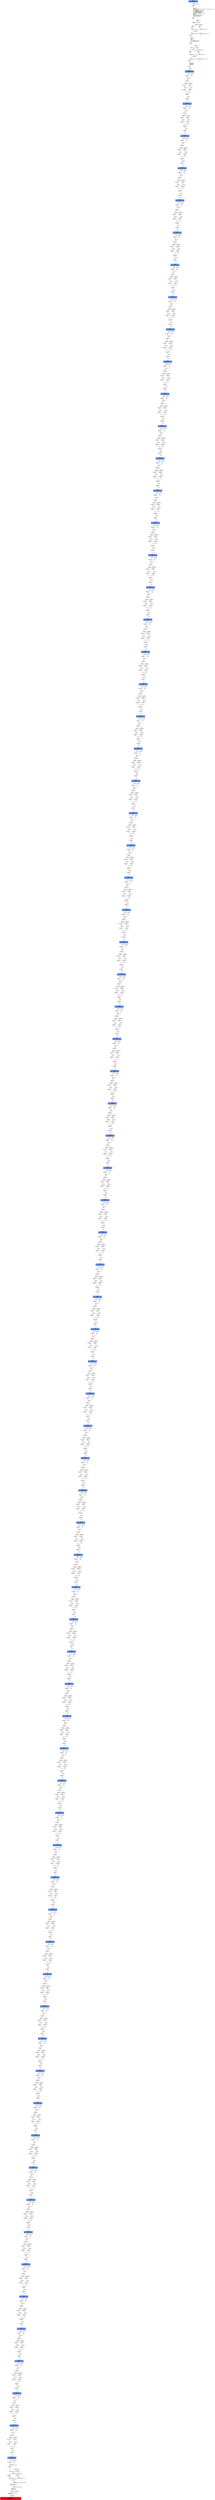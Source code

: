 digraph ARG {
node [style="filled" shape="box" color="white"]
0 [fillcolor="cornflowerblue" label="0 @ N20\nmain entry\nAbstractionState: ABS0: true\n" id="0"]
44 [label="44 @ N61\nmain\n" id="44"]
45 [label="45 @ N24\nmain\n" id="45"]
50 [label="50 @ N26\nmain\n" id="50"]
53 [label="53 @ N28\nmain\n" id="53"]
54 [label="54 @ N29\nmain\n" id="54"]
56 [label="56 @ N35\nmain\n" id="56"]
61 [label="61 @ N38\nmain\n" id="61"]
64 [label="64 @ N39\nmain\n" id="64"]
65 [label="65 @ N40\nmain\n" id="65"]
67 [label="67 @ N43\nmain\n" id="67"]
82505 [fillcolor="cornflowerblue" label="82505 @ N44\nmain\nAbstractionState: ABS5553\n" id="82505"]
82506 [label="82506 @ N45\nmain\n" id="82506"]
82525 [label="82525 @ N48\nmain\n" id="82525"]
82527 [label="82527 @ N50\nmain\n" id="82527"]
82528 [label="82528 @ N52\nmain\n" id="82528"]
82532 [label="82532 @ N49\nmain\n" id="82532"]
82533 [label="82533 @ N54\nmain\n" id="82533"]
82535 [fillcolor="cornflowerblue" label="82535 @ N44\nmain\nAbstractionState: ABS5555\n" id="82535"]
82536 [label="82536 @ N45\nmain\n" id="82536"]
82555 [label="82555 @ N48\nmain\n" id="82555"]
82557 [label="82557 @ N50\nmain\n" id="82557"]
82558 [label="82558 @ N52\nmain\n" id="82558"]
82562 [label="82562 @ N49\nmain\n" id="82562"]
82563 [label="82563 @ N54\nmain\n" id="82563"]
82565 [fillcolor="cornflowerblue" label="82565 @ N44\nmain\nAbstractionState: ABS5557\n" id="82565"]
82566 [label="82566 @ N45\nmain\n" id="82566"]
82585 [label="82585 @ N48\nmain\n" id="82585"]
82587 [label="82587 @ N50\nmain\n" id="82587"]
82588 [label="82588 @ N52\nmain\n" id="82588"]
82592 [label="82592 @ N49\nmain\n" id="82592"]
82593 [label="82593 @ N54\nmain\n" id="82593"]
82595 [fillcolor="cornflowerblue" label="82595 @ N44\nmain\nAbstractionState: ABS5559\n" id="82595"]
82596 [label="82596 @ N45\nmain\n" id="82596"]
82615 [label="82615 @ N48\nmain\n" id="82615"]
82617 [label="82617 @ N50\nmain\n" id="82617"]
82618 [label="82618 @ N52\nmain\n" id="82618"]
82622 [label="82622 @ N49\nmain\n" id="82622"]
82623 [label="82623 @ N54\nmain\n" id="82623"]
82625 [fillcolor="cornflowerblue" label="82625 @ N44\nmain\nAbstractionState: ABS5561\n" id="82625"]
82626 [label="82626 @ N45\nmain\n" id="82626"]
82645 [label="82645 @ N48\nmain\n" id="82645"]
82647 [label="82647 @ N50\nmain\n" id="82647"]
82648 [label="82648 @ N52\nmain\n" id="82648"]
82652 [label="82652 @ N49\nmain\n" id="82652"]
82653 [label="82653 @ N54\nmain\n" id="82653"]
82655 [fillcolor="cornflowerblue" label="82655 @ N44\nmain\nAbstractionState: ABS5563\n" id="82655"]
82656 [label="82656 @ N45\nmain\n" id="82656"]
82675 [label="82675 @ N48\nmain\n" id="82675"]
82677 [label="82677 @ N50\nmain\n" id="82677"]
82678 [label="82678 @ N52\nmain\n" id="82678"]
82682 [label="82682 @ N49\nmain\n" id="82682"]
82683 [label="82683 @ N54\nmain\n" id="82683"]
82685 [fillcolor="cornflowerblue" label="82685 @ N44\nmain\nAbstractionState: ABS5565\n" id="82685"]
82686 [label="82686 @ N45\nmain\n" id="82686"]
82705 [label="82705 @ N48\nmain\n" id="82705"]
82707 [label="82707 @ N50\nmain\n" id="82707"]
82708 [label="82708 @ N52\nmain\n" id="82708"]
82712 [label="82712 @ N49\nmain\n" id="82712"]
82713 [label="82713 @ N54\nmain\n" id="82713"]
82715 [fillcolor="cornflowerblue" label="82715 @ N44\nmain\nAbstractionState: ABS5567\n" id="82715"]
82716 [label="82716 @ N45\nmain\n" id="82716"]
82735 [label="82735 @ N48\nmain\n" id="82735"]
82737 [label="82737 @ N50\nmain\n" id="82737"]
82738 [label="82738 @ N52\nmain\n" id="82738"]
82742 [label="82742 @ N49\nmain\n" id="82742"]
82743 [label="82743 @ N54\nmain\n" id="82743"]
82745 [fillcolor="cornflowerblue" label="82745 @ N44\nmain\nAbstractionState: ABS5569\n" id="82745"]
82746 [label="82746 @ N45\nmain\n" id="82746"]
82765 [label="82765 @ N48\nmain\n" id="82765"]
82767 [label="82767 @ N50\nmain\n" id="82767"]
82768 [label="82768 @ N52\nmain\n" id="82768"]
82772 [label="82772 @ N49\nmain\n" id="82772"]
82773 [label="82773 @ N54\nmain\n" id="82773"]
82775 [fillcolor="cornflowerblue" label="82775 @ N44\nmain\nAbstractionState: ABS5571\n" id="82775"]
82776 [label="82776 @ N45\nmain\n" id="82776"]
82795 [label="82795 @ N48\nmain\n" id="82795"]
82797 [label="82797 @ N50\nmain\n" id="82797"]
82798 [label="82798 @ N52\nmain\n" id="82798"]
82802 [label="82802 @ N49\nmain\n" id="82802"]
82803 [label="82803 @ N54\nmain\n" id="82803"]
82805 [fillcolor="cornflowerblue" label="82805 @ N44\nmain\nAbstractionState: ABS5573\n" id="82805"]
82806 [label="82806 @ N45\nmain\n" id="82806"]
82825 [label="82825 @ N48\nmain\n" id="82825"]
82827 [label="82827 @ N50\nmain\n" id="82827"]
82828 [label="82828 @ N52\nmain\n" id="82828"]
82832 [label="82832 @ N49\nmain\n" id="82832"]
82833 [label="82833 @ N54\nmain\n" id="82833"]
82835 [fillcolor="cornflowerblue" label="82835 @ N44\nmain\nAbstractionState: ABS5575\n" id="82835"]
82836 [label="82836 @ N45\nmain\n" id="82836"]
82855 [label="82855 @ N48\nmain\n" id="82855"]
82857 [label="82857 @ N50\nmain\n" id="82857"]
82858 [label="82858 @ N52\nmain\n" id="82858"]
82862 [label="82862 @ N49\nmain\n" id="82862"]
82863 [label="82863 @ N54\nmain\n" id="82863"]
82865 [fillcolor="cornflowerblue" label="82865 @ N44\nmain\nAbstractionState: ABS5577\n" id="82865"]
82866 [label="82866 @ N45\nmain\n" id="82866"]
82885 [label="82885 @ N48\nmain\n" id="82885"]
82887 [label="82887 @ N50\nmain\n" id="82887"]
82888 [label="82888 @ N52\nmain\n" id="82888"]
82892 [label="82892 @ N49\nmain\n" id="82892"]
82893 [label="82893 @ N54\nmain\n" id="82893"]
82895 [fillcolor="cornflowerblue" label="82895 @ N44\nmain\nAbstractionState: ABS5579\n" id="82895"]
82896 [label="82896 @ N45\nmain\n" id="82896"]
82915 [label="82915 @ N48\nmain\n" id="82915"]
82917 [label="82917 @ N50\nmain\n" id="82917"]
82918 [label="82918 @ N52\nmain\n" id="82918"]
82922 [label="82922 @ N49\nmain\n" id="82922"]
82923 [label="82923 @ N54\nmain\n" id="82923"]
82925 [fillcolor="cornflowerblue" label="82925 @ N44\nmain\nAbstractionState: ABS5581\n" id="82925"]
82926 [label="82926 @ N45\nmain\n" id="82926"]
82945 [label="82945 @ N48\nmain\n" id="82945"]
82947 [label="82947 @ N50\nmain\n" id="82947"]
82948 [label="82948 @ N52\nmain\n" id="82948"]
82952 [label="82952 @ N49\nmain\n" id="82952"]
82953 [label="82953 @ N54\nmain\n" id="82953"]
82955 [fillcolor="cornflowerblue" label="82955 @ N44\nmain\nAbstractionState: ABS5583\n" id="82955"]
82956 [label="82956 @ N45\nmain\n" id="82956"]
82975 [label="82975 @ N48\nmain\n" id="82975"]
82977 [label="82977 @ N50\nmain\n" id="82977"]
82978 [label="82978 @ N52\nmain\n" id="82978"]
82982 [label="82982 @ N49\nmain\n" id="82982"]
82983 [label="82983 @ N54\nmain\n" id="82983"]
82985 [fillcolor="cornflowerblue" label="82985 @ N44\nmain\nAbstractionState: ABS5585\n" id="82985"]
82986 [label="82986 @ N45\nmain\n" id="82986"]
83005 [label="83005 @ N48\nmain\n" id="83005"]
83007 [label="83007 @ N50\nmain\n" id="83007"]
83008 [label="83008 @ N52\nmain\n" id="83008"]
83012 [label="83012 @ N49\nmain\n" id="83012"]
83013 [label="83013 @ N54\nmain\n" id="83013"]
83015 [fillcolor="cornflowerblue" label="83015 @ N44\nmain\nAbstractionState: ABS5587\n" id="83015"]
83016 [label="83016 @ N45\nmain\n" id="83016"]
83035 [label="83035 @ N48\nmain\n" id="83035"]
83037 [label="83037 @ N50\nmain\n" id="83037"]
83038 [label="83038 @ N52\nmain\n" id="83038"]
83042 [label="83042 @ N49\nmain\n" id="83042"]
83043 [label="83043 @ N54\nmain\n" id="83043"]
83045 [fillcolor="cornflowerblue" label="83045 @ N44\nmain\nAbstractionState: ABS5589\n" id="83045"]
83046 [label="83046 @ N45\nmain\n" id="83046"]
83065 [label="83065 @ N48\nmain\n" id="83065"]
83067 [label="83067 @ N50\nmain\n" id="83067"]
83068 [label="83068 @ N52\nmain\n" id="83068"]
83072 [label="83072 @ N49\nmain\n" id="83072"]
83073 [label="83073 @ N54\nmain\n" id="83073"]
83075 [fillcolor="cornflowerblue" label="83075 @ N44\nmain\nAbstractionState: ABS5591\n" id="83075"]
83076 [label="83076 @ N45\nmain\n" id="83076"]
83095 [label="83095 @ N48\nmain\n" id="83095"]
83097 [label="83097 @ N50\nmain\n" id="83097"]
83098 [label="83098 @ N52\nmain\n" id="83098"]
83102 [label="83102 @ N49\nmain\n" id="83102"]
83103 [label="83103 @ N54\nmain\n" id="83103"]
83105 [fillcolor="cornflowerblue" label="83105 @ N44\nmain\nAbstractionState: ABS5593\n" id="83105"]
83106 [label="83106 @ N45\nmain\n" id="83106"]
83125 [label="83125 @ N48\nmain\n" id="83125"]
83127 [label="83127 @ N50\nmain\n" id="83127"]
83128 [label="83128 @ N52\nmain\n" id="83128"]
83132 [label="83132 @ N49\nmain\n" id="83132"]
83133 [label="83133 @ N54\nmain\n" id="83133"]
83135 [fillcolor="cornflowerblue" label="83135 @ N44\nmain\nAbstractionState: ABS5595\n" id="83135"]
83136 [label="83136 @ N45\nmain\n" id="83136"]
83155 [label="83155 @ N48\nmain\n" id="83155"]
83157 [label="83157 @ N50\nmain\n" id="83157"]
83158 [label="83158 @ N52\nmain\n" id="83158"]
83162 [label="83162 @ N49\nmain\n" id="83162"]
83163 [label="83163 @ N54\nmain\n" id="83163"]
83165 [fillcolor="cornflowerblue" label="83165 @ N44\nmain\nAbstractionState: ABS5597\n" id="83165"]
83166 [label="83166 @ N45\nmain\n" id="83166"]
83185 [label="83185 @ N48\nmain\n" id="83185"]
83187 [label="83187 @ N50\nmain\n" id="83187"]
83188 [label="83188 @ N52\nmain\n" id="83188"]
83192 [label="83192 @ N49\nmain\n" id="83192"]
83193 [label="83193 @ N54\nmain\n" id="83193"]
83195 [fillcolor="cornflowerblue" label="83195 @ N44\nmain\nAbstractionState: ABS5599\n" id="83195"]
83196 [label="83196 @ N45\nmain\n" id="83196"]
83215 [label="83215 @ N48\nmain\n" id="83215"]
83217 [label="83217 @ N50\nmain\n" id="83217"]
83218 [label="83218 @ N52\nmain\n" id="83218"]
83222 [label="83222 @ N49\nmain\n" id="83222"]
83223 [label="83223 @ N54\nmain\n" id="83223"]
83225 [fillcolor="cornflowerblue" label="83225 @ N44\nmain\nAbstractionState: ABS5601\n" id="83225"]
83226 [label="83226 @ N45\nmain\n" id="83226"]
83245 [label="83245 @ N48\nmain\n" id="83245"]
83247 [label="83247 @ N50\nmain\n" id="83247"]
83248 [label="83248 @ N52\nmain\n" id="83248"]
83252 [label="83252 @ N49\nmain\n" id="83252"]
83253 [label="83253 @ N54\nmain\n" id="83253"]
83255 [fillcolor="cornflowerblue" label="83255 @ N44\nmain\nAbstractionState: ABS5603\n" id="83255"]
83256 [label="83256 @ N45\nmain\n" id="83256"]
83275 [label="83275 @ N48\nmain\n" id="83275"]
83277 [label="83277 @ N50\nmain\n" id="83277"]
83278 [label="83278 @ N52\nmain\n" id="83278"]
83282 [label="83282 @ N49\nmain\n" id="83282"]
83283 [label="83283 @ N54\nmain\n" id="83283"]
83285 [fillcolor="cornflowerblue" label="83285 @ N44\nmain\nAbstractionState: ABS5605\n" id="83285"]
83286 [label="83286 @ N45\nmain\n" id="83286"]
83305 [label="83305 @ N48\nmain\n" id="83305"]
83307 [label="83307 @ N50\nmain\n" id="83307"]
83308 [label="83308 @ N52\nmain\n" id="83308"]
83312 [label="83312 @ N49\nmain\n" id="83312"]
83313 [label="83313 @ N54\nmain\n" id="83313"]
83315 [fillcolor="cornflowerblue" label="83315 @ N44\nmain\nAbstractionState: ABS5607\n" id="83315"]
83316 [label="83316 @ N45\nmain\n" id="83316"]
83335 [label="83335 @ N48\nmain\n" id="83335"]
83337 [label="83337 @ N50\nmain\n" id="83337"]
83338 [label="83338 @ N52\nmain\n" id="83338"]
83342 [label="83342 @ N49\nmain\n" id="83342"]
83343 [label="83343 @ N54\nmain\n" id="83343"]
83345 [fillcolor="cornflowerblue" label="83345 @ N44\nmain\nAbstractionState: ABS5609\n" id="83345"]
83346 [label="83346 @ N45\nmain\n" id="83346"]
83365 [label="83365 @ N48\nmain\n" id="83365"]
83367 [label="83367 @ N50\nmain\n" id="83367"]
83368 [label="83368 @ N52\nmain\n" id="83368"]
83372 [label="83372 @ N49\nmain\n" id="83372"]
83373 [label="83373 @ N54\nmain\n" id="83373"]
83375 [fillcolor="cornflowerblue" label="83375 @ N44\nmain\nAbstractionState: ABS5611\n" id="83375"]
83376 [label="83376 @ N45\nmain\n" id="83376"]
83395 [label="83395 @ N48\nmain\n" id="83395"]
83397 [label="83397 @ N50\nmain\n" id="83397"]
83398 [label="83398 @ N52\nmain\n" id="83398"]
83402 [label="83402 @ N49\nmain\n" id="83402"]
83403 [label="83403 @ N54\nmain\n" id="83403"]
83405 [fillcolor="cornflowerblue" label="83405 @ N44\nmain\nAbstractionState: ABS5613\n" id="83405"]
83406 [label="83406 @ N45\nmain\n" id="83406"]
83425 [label="83425 @ N48\nmain\n" id="83425"]
83427 [label="83427 @ N50\nmain\n" id="83427"]
83428 [label="83428 @ N52\nmain\n" id="83428"]
83432 [label="83432 @ N49\nmain\n" id="83432"]
83433 [label="83433 @ N54\nmain\n" id="83433"]
83435 [fillcolor="cornflowerblue" label="83435 @ N44\nmain\nAbstractionState: ABS5615\n" id="83435"]
83436 [label="83436 @ N45\nmain\n" id="83436"]
83455 [label="83455 @ N48\nmain\n" id="83455"]
83457 [label="83457 @ N50\nmain\n" id="83457"]
83458 [label="83458 @ N52\nmain\n" id="83458"]
83462 [label="83462 @ N49\nmain\n" id="83462"]
83463 [label="83463 @ N54\nmain\n" id="83463"]
83465 [fillcolor="cornflowerblue" label="83465 @ N44\nmain\nAbstractionState: ABS5617\n" id="83465"]
83466 [label="83466 @ N45\nmain\n" id="83466"]
83485 [label="83485 @ N48\nmain\n" id="83485"]
83487 [label="83487 @ N50\nmain\n" id="83487"]
83488 [label="83488 @ N52\nmain\n" id="83488"]
83492 [label="83492 @ N49\nmain\n" id="83492"]
83493 [label="83493 @ N54\nmain\n" id="83493"]
83495 [fillcolor="cornflowerblue" label="83495 @ N44\nmain\nAbstractionState: ABS5619\n" id="83495"]
83496 [label="83496 @ N45\nmain\n" id="83496"]
83515 [label="83515 @ N48\nmain\n" id="83515"]
83517 [label="83517 @ N50\nmain\n" id="83517"]
83518 [label="83518 @ N52\nmain\n" id="83518"]
83522 [label="83522 @ N49\nmain\n" id="83522"]
83523 [label="83523 @ N54\nmain\n" id="83523"]
83525 [fillcolor="cornflowerblue" label="83525 @ N44\nmain\nAbstractionState: ABS5621\n" id="83525"]
83526 [label="83526 @ N45\nmain\n" id="83526"]
83545 [label="83545 @ N48\nmain\n" id="83545"]
83547 [label="83547 @ N50\nmain\n" id="83547"]
83548 [label="83548 @ N52\nmain\n" id="83548"]
83552 [label="83552 @ N49\nmain\n" id="83552"]
83553 [label="83553 @ N54\nmain\n" id="83553"]
83555 [fillcolor="cornflowerblue" label="83555 @ N44\nmain\nAbstractionState: ABS5623\n" id="83555"]
83556 [label="83556 @ N45\nmain\n" id="83556"]
83575 [label="83575 @ N48\nmain\n" id="83575"]
83577 [label="83577 @ N50\nmain\n" id="83577"]
83578 [label="83578 @ N52\nmain\n" id="83578"]
83582 [label="83582 @ N49\nmain\n" id="83582"]
83583 [label="83583 @ N54\nmain\n" id="83583"]
83585 [fillcolor="cornflowerblue" label="83585 @ N44\nmain\nAbstractionState: ABS5625\n" id="83585"]
83586 [label="83586 @ N45\nmain\n" id="83586"]
83605 [label="83605 @ N48\nmain\n" id="83605"]
83607 [label="83607 @ N50\nmain\n" id="83607"]
83608 [label="83608 @ N52\nmain\n" id="83608"]
83612 [label="83612 @ N49\nmain\n" id="83612"]
83613 [label="83613 @ N54\nmain\n" id="83613"]
83615 [fillcolor="cornflowerblue" label="83615 @ N44\nmain\nAbstractionState: ABS5627\n" id="83615"]
83616 [label="83616 @ N45\nmain\n" id="83616"]
83635 [label="83635 @ N48\nmain\n" id="83635"]
83637 [label="83637 @ N50\nmain\n" id="83637"]
83638 [label="83638 @ N52\nmain\n" id="83638"]
83642 [label="83642 @ N49\nmain\n" id="83642"]
83643 [label="83643 @ N54\nmain\n" id="83643"]
83645 [fillcolor="cornflowerblue" label="83645 @ N44\nmain\nAbstractionState: ABS5629\n" id="83645"]
83646 [label="83646 @ N45\nmain\n" id="83646"]
83665 [label="83665 @ N48\nmain\n" id="83665"]
83667 [label="83667 @ N50\nmain\n" id="83667"]
83668 [label="83668 @ N52\nmain\n" id="83668"]
83672 [label="83672 @ N49\nmain\n" id="83672"]
83673 [label="83673 @ N54\nmain\n" id="83673"]
83675 [fillcolor="cornflowerblue" label="83675 @ N44\nmain\nAbstractionState: ABS5631\n" id="83675"]
83676 [label="83676 @ N45\nmain\n" id="83676"]
83695 [label="83695 @ N48\nmain\n" id="83695"]
83697 [label="83697 @ N50\nmain\n" id="83697"]
83698 [label="83698 @ N52\nmain\n" id="83698"]
83702 [label="83702 @ N49\nmain\n" id="83702"]
83703 [label="83703 @ N54\nmain\n" id="83703"]
83705 [fillcolor="cornflowerblue" label="83705 @ N44\nmain\nAbstractionState: ABS5633\n" id="83705"]
83706 [label="83706 @ N45\nmain\n" id="83706"]
83725 [label="83725 @ N48\nmain\n" id="83725"]
83727 [label="83727 @ N50\nmain\n" id="83727"]
83728 [label="83728 @ N52\nmain\n" id="83728"]
83732 [label="83732 @ N49\nmain\n" id="83732"]
83733 [label="83733 @ N54\nmain\n" id="83733"]
83735 [fillcolor="cornflowerblue" label="83735 @ N44\nmain\nAbstractionState: ABS5635\n" id="83735"]
83736 [label="83736 @ N45\nmain\n" id="83736"]
83755 [label="83755 @ N48\nmain\n" id="83755"]
83757 [label="83757 @ N50\nmain\n" id="83757"]
83758 [label="83758 @ N52\nmain\n" id="83758"]
83762 [label="83762 @ N49\nmain\n" id="83762"]
83763 [label="83763 @ N54\nmain\n" id="83763"]
83765 [fillcolor="cornflowerblue" label="83765 @ N44\nmain\nAbstractionState: ABS5637\n" id="83765"]
83766 [label="83766 @ N45\nmain\n" id="83766"]
83785 [label="83785 @ N48\nmain\n" id="83785"]
83787 [label="83787 @ N50\nmain\n" id="83787"]
83788 [label="83788 @ N52\nmain\n" id="83788"]
83792 [label="83792 @ N49\nmain\n" id="83792"]
83793 [label="83793 @ N54\nmain\n" id="83793"]
83795 [fillcolor="cornflowerblue" label="83795 @ N44\nmain\nAbstractionState: ABS5639\n" id="83795"]
83796 [label="83796 @ N45\nmain\n" id="83796"]
83815 [label="83815 @ N48\nmain\n" id="83815"]
83817 [label="83817 @ N50\nmain\n" id="83817"]
83818 [label="83818 @ N52\nmain\n" id="83818"]
83822 [label="83822 @ N49\nmain\n" id="83822"]
83823 [label="83823 @ N54\nmain\n" id="83823"]
83825 [fillcolor="cornflowerblue" label="83825 @ N44\nmain\nAbstractionState: ABS5641\n" id="83825"]
83826 [label="83826 @ N45\nmain\n" id="83826"]
83845 [label="83845 @ N48\nmain\n" id="83845"]
83847 [label="83847 @ N50\nmain\n" id="83847"]
83848 [label="83848 @ N52\nmain\n" id="83848"]
83852 [label="83852 @ N49\nmain\n" id="83852"]
83853 [label="83853 @ N54\nmain\n" id="83853"]
83855 [fillcolor="cornflowerblue" label="83855 @ N44\nmain\nAbstractionState: ABS5643\n" id="83855"]
83856 [label="83856 @ N45\nmain\n" id="83856"]
83875 [label="83875 @ N48\nmain\n" id="83875"]
83877 [label="83877 @ N50\nmain\n" id="83877"]
83878 [label="83878 @ N52\nmain\n" id="83878"]
83882 [label="83882 @ N49\nmain\n" id="83882"]
83883 [label="83883 @ N54\nmain\n" id="83883"]
83885 [fillcolor="cornflowerblue" label="83885 @ N44\nmain\nAbstractionState: ABS5645\n" id="83885"]
83886 [label="83886 @ N45\nmain\n" id="83886"]
83905 [label="83905 @ N48\nmain\n" id="83905"]
83907 [label="83907 @ N50\nmain\n" id="83907"]
83908 [label="83908 @ N52\nmain\n" id="83908"]
83912 [label="83912 @ N49\nmain\n" id="83912"]
83913 [label="83913 @ N54\nmain\n" id="83913"]
83915 [fillcolor="cornflowerblue" label="83915 @ N44\nmain\nAbstractionState: ABS5647\n" id="83915"]
83916 [label="83916 @ N45\nmain\n" id="83916"]
83935 [label="83935 @ N48\nmain\n" id="83935"]
83937 [label="83937 @ N50\nmain\n" id="83937"]
83938 [label="83938 @ N52\nmain\n" id="83938"]
83942 [label="83942 @ N49\nmain\n" id="83942"]
83943 [label="83943 @ N54\nmain\n" id="83943"]
83945 [fillcolor="cornflowerblue" label="83945 @ N44\nmain\nAbstractionState: ABS5649\n" id="83945"]
83946 [label="83946 @ N45\nmain\n" id="83946"]
83965 [label="83965 @ N48\nmain\n" id="83965"]
83967 [label="83967 @ N50\nmain\n" id="83967"]
83968 [label="83968 @ N52\nmain\n" id="83968"]
83972 [label="83972 @ N49\nmain\n" id="83972"]
83973 [label="83973 @ N54\nmain\n" id="83973"]
83975 [fillcolor="cornflowerblue" label="83975 @ N44\nmain\nAbstractionState: ABS5651\n" id="83975"]
83976 [label="83976 @ N45\nmain\n" id="83976"]
83995 [label="83995 @ N48\nmain\n" id="83995"]
83997 [label="83997 @ N50\nmain\n" id="83997"]
83998 [label="83998 @ N52\nmain\n" id="83998"]
84002 [label="84002 @ N49\nmain\n" id="84002"]
84003 [label="84003 @ N54\nmain\n" id="84003"]
84005 [fillcolor="cornflowerblue" label="84005 @ N44\nmain\nAbstractionState: ABS5653\n" id="84005"]
84006 [label="84006 @ N45\nmain\n" id="84006"]
84025 [label="84025 @ N48\nmain\n" id="84025"]
84027 [label="84027 @ N50\nmain\n" id="84027"]
84028 [label="84028 @ N52\nmain\n" id="84028"]
84032 [label="84032 @ N49\nmain\n" id="84032"]
84033 [label="84033 @ N54\nmain\n" id="84033"]
84035 [fillcolor="cornflowerblue" label="84035 @ N44\nmain\nAbstractionState: ABS5655\n" id="84035"]
84036 [label="84036 @ N45\nmain\n" id="84036"]
84055 [label="84055 @ N48\nmain\n" id="84055"]
84057 [label="84057 @ N50\nmain\n" id="84057"]
84058 [label="84058 @ N52\nmain\n" id="84058"]
84062 [label="84062 @ N49\nmain\n" id="84062"]
84063 [label="84063 @ N54\nmain\n" id="84063"]
84065 [fillcolor="cornflowerblue" label="84065 @ N44\nmain\nAbstractionState: ABS5657\n" id="84065"]
84066 [label="84066 @ N45\nmain\n" id="84066"]
84085 [label="84085 @ N48\nmain\n" id="84085"]
84087 [label="84087 @ N50\nmain\n" id="84087"]
84088 [label="84088 @ N52\nmain\n" id="84088"]
84092 [label="84092 @ N49\nmain\n" id="84092"]
84093 [label="84093 @ N54\nmain\n" id="84093"]
84095 [fillcolor="cornflowerblue" label="84095 @ N44\nmain\nAbstractionState: ABS5659\n" id="84095"]
84096 [label="84096 @ N45\nmain\n" id="84096"]
84115 [label="84115 @ N48\nmain\n" id="84115"]
84117 [label="84117 @ N50\nmain\n" id="84117"]
84118 [label="84118 @ N52\nmain\n" id="84118"]
84122 [label="84122 @ N49\nmain\n" id="84122"]
84123 [label="84123 @ N54\nmain\n" id="84123"]
84125 [fillcolor="cornflowerblue" label="84125 @ N44\nmain\nAbstractionState: ABS5661\n" id="84125"]
84126 [label="84126 @ N45\nmain\n" id="84126"]
84145 [label="84145 @ N48\nmain\n" id="84145"]
84147 [label="84147 @ N50\nmain\n" id="84147"]
84148 [label="84148 @ N52\nmain\n" id="84148"]
84152 [label="84152 @ N49\nmain\n" id="84152"]
84153 [label="84153 @ N54\nmain\n" id="84153"]
84155 [fillcolor="cornflowerblue" label="84155 @ N44\nmain\nAbstractionState: ABS5663\n" id="84155"]
84156 [label="84156 @ N45\nmain\n" id="84156"]
84175 [label="84175 @ N48\nmain\n" id="84175"]
84177 [label="84177 @ N50\nmain\n" id="84177"]
84178 [label="84178 @ N52\nmain\n" id="84178"]
84182 [label="84182 @ N49\nmain\n" id="84182"]
84183 [label="84183 @ N54\nmain\n" id="84183"]
84185 [fillcolor="cornflowerblue" label="84185 @ N44\nmain\nAbstractionState: ABS5665\n" id="84185"]
84186 [label="84186 @ N45\nmain\n" id="84186"]
84205 [label="84205 @ N48\nmain\n" id="84205"]
84207 [label="84207 @ N50\nmain\n" id="84207"]
84208 [label="84208 @ N52\nmain\n" id="84208"]
84212 [label="84212 @ N49\nmain\n" id="84212"]
84213 [label="84213 @ N54\nmain\n" id="84213"]
84215 [fillcolor="cornflowerblue" label="84215 @ N44\nmain\nAbstractionState: ABS5667\n" id="84215"]
84216 [label="84216 @ N45\nmain\n" id="84216"]
84235 [label="84235 @ N48\nmain\n" id="84235"]
84237 [label="84237 @ N50\nmain\n" id="84237"]
84238 [label="84238 @ N52\nmain\n" id="84238"]
84242 [label="84242 @ N49\nmain\n" id="84242"]
84243 [label="84243 @ N54\nmain\n" id="84243"]
84245 [fillcolor="cornflowerblue" label="84245 @ N44\nmain\nAbstractionState: ABS5669\n" id="84245"]
84246 [label="84246 @ N45\nmain\n" id="84246"]
84265 [label="84265 @ N48\nmain\n" id="84265"]
84267 [label="84267 @ N50\nmain\n" id="84267"]
84268 [label="84268 @ N52\nmain\n" id="84268"]
84272 [label="84272 @ N49\nmain\n" id="84272"]
84273 [label="84273 @ N54\nmain\n" id="84273"]
84275 [fillcolor="cornflowerblue" label="84275 @ N44\nmain\nAbstractionState: ABS5671\n" id="84275"]
84276 [label="84276 @ N45\nmain\n" id="84276"]
84295 [label="84295 @ N48\nmain\n" id="84295"]
84297 [label="84297 @ N50\nmain\n" id="84297"]
84298 [label="84298 @ N52\nmain\n" id="84298"]
84302 [label="84302 @ N49\nmain\n" id="84302"]
84303 [label="84303 @ N54\nmain\n" id="84303"]
84305 [fillcolor="cornflowerblue" label="84305 @ N44\nmain\nAbstractionState: ABS5673\n" id="84305"]
84306 [label="84306 @ N45\nmain\n" id="84306"]
84325 [label="84325 @ N48\nmain\n" id="84325"]
84327 [label="84327 @ N50\nmain\n" id="84327"]
84328 [label="84328 @ N52\nmain\n" id="84328"]
84332 [label="84332 @ N49\nmain\n" id="84332"]
84333 [label="84333 @ N54\nmain\n" id="84333"]
84335 [fillcolor="cornflowerblue" label="84335 @ N44\nmain\nAbstractionState: ABS5675\n" id="84335"]
84336 [label="84336 @ N45\nmain\n" id="84336"]
84355 [label="84355 @ N48\nmain\n" id="84355"]
84357 [label="84357 @ N50\nmain\n" id="84357"]
84358 [label="84358 @ N52\nmain\n" id="84358"]
84362 [label="84362 @ N49\nmain\n" id="84362"]
84363 [label="84363 @ N54\nmain\n" id="84363"]
84365 [fillcolor="cornflowerblue" label="84365 @ N44\nmain\nAbstractionState: ABS5677\n" id="84365"]
84366 [label="84366 @ N45\nmain\n" id="84366"]
84385 [label="84385 @ N48\nmain\n" id="84385"]
84387 [label="84387 @ N50\nmain\n" id="84387"]
84388 [label="84388 @ N52\nmain\n" id="84388"]
84392 [label="84392 @ N49\nmain\n" id="84392"]
84393 [label="84393 @ N54\nmain\n" id="84393"]
84395 [fillcolor="cornflowerblue" label="84395 @ N44\nmain\nAbstractionState: ABS5679\n" id="84395"]
84396 [label="84396 @ N45\nmain\n" id="84396"]
84415 [label="84415 @ N48\nmain\n" id="84415"]
84417 [label="84417 @ N50\nmain\n" id="84417"]
84418 [label="84418 @ N52\nmain\n" id="84418"]
84422 [label="84422 @ N49\nmain\n" id="84422"]
84423 [label="84423 @ N54\nmain\n" id="84423"]
84425 [fillcolor="cornflowerblue" label="84425 @ N44\nmain\nAbstractionState: ABS5681\n" id="84425"]
84426 [label="84426 @ N45\nmain\n" id="84426"]
84445 [label="84445 @ N48\nmain\n" id="84445"]
84447 [label="84447 @ N50\nmain\n" id="84447"]
84448 [label="84448 @ N52\nmain\n" id="84448"]
84452 [label="84452 @ N49\nmain\n" id="84452"]
84453 [label="84453 @ N54\nmain\n" id="84453"]
84455 [fillcolor="cornflowerblue" label="84455 @ N44\nmain\nAbstractionState: ABS5683\n" id="84455"]
84456 [label="84456 @ N45\nmain\n" id="84456"]
84475 [label="84475 @ N48\nmain\n" id="84475"]
84477 [label="84477 @ N50\nmain\n" id="84477"]
84478 [label="84478 @ N52\nmain\n" id="84478"]
84482 [label="84482 @ N49\nmain\n" id="84482"]
84483 [label="84483 @ N54\nmain\n" id="84483"]
84485 [fillcolor="cornflowerblue" label="84485 @ N44\nmain\nAbstractionState: ABS5685\n" id="84485"]
84486 [label="84486 @ N45\nmain\n" id="84486"]
84505 [label="84505 @ N48\nmain\n" id="84505"]
84507 [label="84507 @ N50\nmain\n" id="84507"]
84508 [label="84508 @ N52\nmain\n" id="84508"]
84512 [label="84512 @ N49\nmain\n" id="84512"]
84513 [label="84513 @ N54\nmain\n" id="84513"]
84515 [fillcolor="cornflowerblue" label="84515 @ N44\nmain\nAbstractionState: ABS5687\n" id="84515"]
84516 [label="84516 @ N45\nmain\n" id="84516"]
84535 [label="84535 @ N48\nmain\n" id="84535"]
84537 [label="84537 @ N50\nmain\n" id="84537"]
84538 [label="84538 @ N52\nmain\n" id="84538"]
84542 [label="84542 @ N49\nmain\n" id="84542"]
84543 [label="84543 @ N54\nmain\n" id="84543"]
84545 [fillcolor="cornflowerblue" label="84545 @ N44\nmain\nAbstractionState: ABS5689\n" id="84545"]
84546 [label="84546 @ N45\nmain\n" id="84546"]
84565 [label="84565 @ N48\nmain\n" id="84565"]
84567 [label="84567 @ N50\nmain\n" id="84567"]
84568 [label="84568 @ N52\nmain\n" id="84568"]
84572 [label="84572 @ N49\nmain\n" id="84572"]
84573 [label="84573 @ N54\nmain\n" id="84573"]
84575 [fillcolor="cornflowerblue" label="84575 @ N44\nmain\nAbstractionState: ABS5691\n" id="84575"]
84576 [label="84576 @ N45\nmain\n" id="84576"]
84595 [label="84595 @ N48\nmain\n" id="84595"]
84597 [label="84597 @ N50\nmain\n" id="84597"]
84598 [label="84598 @ N52\nmain\n" id="84598"]
84602 [label="84602 @ N49\nmain\n" id="84602"]
84603 [label="84603 @ N54\nmain\n" id="84603"]
84605 [fillcolor="cornflowerblue" label="84605 @ N44\nmain\nAbstractionState: ABS5693\n" id="84605"]
84606 [label="84606 @ N45\nmain\n" id="84606"]
84625 [label="84625 @ N48\nmain\n" id="84625"]
84627 [label="84627 @ N50\nmain\n" id="84627"]
84628 [label="84628 @ N52\nmain\n" id="84628"]
84632 [label="84632 @ N49\nmain\n" id="84632"]
84633 [label="84633 @ N54\nmain\n" id="84633"]
84635 [fillcolor="cornflowerblue" label="84635 @ N44\nmain\nAbstractionState: ABS5695\n" id="84635"]
84636 [label="84636 @ N45\nmain\n" id="84636"]
84655 [label="84655 @ N48\nmain\n" id="84655"]
84657 [label="84657 @ N50\nmain\n" id="84657"]
84658 [label="84658 @ N52\nmain\n" id="84658"]
84662 [label="84662 @ N49\nmain\n" id="84662"]
84663 [label="84663 @ N54\nmain\n" id="84663"]
84665 [fillcolor="cornflowerblue" label="84665 @ N44\nmain\nAbstractionState: ABS5697\n" id="84665"]
84666 [label="84666 @ N45\nmain\n" id="84666"]
84685 [label="84685 @ N48\nmain\n" id="84685"]
84687 [label="84687 @ N50\nmain\n" id="84687"]
84688 [label="84688 @ N52\nmain\n" id="84688"]
84692 [label="84692 @ N49\nmain\n" id="84692"]
84693 [label="84693 @ N54\nmain\n" id="84693"]
84695 [fillcolor="cornflowerblue" label="84695 @ N44\nmain\nAbstractionState: ABS5699\n" id="84695"]
84696 [label="84696 @ N45\nmain\n" id="84696"]
84715 [label="84715 @ N48\nmain\n" id="84715"]
84717 [label="84717 @ N50\nmain\n" id="84717"]
84718 [label="84718 @ N52\nmain\n" id="84718"]
84722 [label="84722 @ N49\nmain\n" id="84722"]
84723 [label="84723 @ N54\nmain\n" id="84723"]
84725 [fillcolor="cornflowerblue" label="84725 @ N44\nmain\nAbstractionState: ABS5701\n" id="84725"]
84727 [label="84727 @ N46\nmain\n" id="84727"]
84728 [label="84728 @ N55\nmain\n" id="84728"]
84733 [label="84733 @ N58\nmain\n" id="84733"]
84736 [label="84736 @ N59\nmain\n" id="84736"]
84737 [label="84737 @ N11\n__VERIFIER_assert entry\n" id="84737"]
84738 [label="84738 @ N12\n__VERIFIER_assert\n" id="84738"]
84739 [label="84739 @ N14\n__VERIFIER_assert\n" id="84739"]
84742 [fillcolor="red" label="84742 @ N15\n__VERIFIER_assert\nAbstractionState: ABS5702\n AutomatonState: ErrorLabelAutomaton: _predefinedState_ERROR\n" id="84742"]
84729 [label="84729 @ N56\nmain\n" id="84729"]
84731 [label="84731 @ N57\nmain\n" id="84731"]
84716 [label="84716 @ N51\nmain\n" id="84716"]
84720 [label="84720 @ N53\nmain\n" id="84720"]
84686 [label="84686 @ N51\nmain\n" id="84686"]
84690 [label="84690 @ N53\nmain\n" id="84690"]
84656 [label="84656 @ N51\nmain\n" id="84656"]
84660 [label="84660 @ N53\nmain\n" id="84660"]
84626 [label="84626 @ N51\nmain\n" id="84626"]
84630 [label="84630 @ N53\nmain\n" id="84630"]
84596 [label="84596 @ N51\nmain\n" id="84596"]
84600 [label="84600 @ N53\nmain\n" id="84600"]
84566 [label="84566 @ N51\nmain\n" id="84566"]
84570 [label="84570 @ N53\nmain\n" id="84570"]
84536 [label="84536 @ N51\nmain\n" id="84536"]
84540 [label="84540 @ N53\nmain\n" id="84540"]
84506 [label="84506 @ N51\nmain\n" id="84506"]
84510 [label="84510 @ N53\nmain\n" id="84510"]
84476 [label="84476 @ N51\nmain\n" id="84476"]
84480 [label="84480 @ N53\nmain\n" id="84480"]
84446 [label="84446 @ N51\nmain\n" id="84446"]
84450 [label="84450 @ N53\nmain\n" id="84450"]
84416 [label="84416 @ N51\nmain\n" id="84416"]
84420 [label="84420 @ N53\nmain\n" id="84420"]
84386 [label="84386 @ N51\nmain\n" id="84386"]
84390 [label="84390 @ N53\nmain\n" id="84390"]
84356 [label="84356 @ N51\nmain\n" id="84356"]
84360 [label="84360 @ N53\nmain\n" id="84360"]
84326 [label="84326 @ N51\nmain\n" id="84326"]
84330 [label="84330 @ N53\nmain\n" id="84330"]
84296 [label="84296 @ N51\nmain\n" id="84296"]
84300 [label="84300 @ N53\nmain\n" id="84300"]
84266 [label="84266 @ N51\nmain\n" id="84266"]
84270 [label="84270 @ N53\nmain\n" id="84270"]
84236 [label="84236 @ N51\nmain\n" id="84236"]
84240 [label="84240 @ N53\nmain\n" id="84240"]
84206 [label="84206 @ N51\nmain\n" id="84206"]
84210 [label="84210 @ N53\nmain\n" id="84210"]
84176 [label="84176 @ N51\nmain\n" id="84176"]
84180 [label="84180 @ N53\nmain\n" id="84180"]
84146 [label="84146 @ N51\nmain\n" id="84146"]
84150 [label="84150 @ N53\nmain\n" id="84150"]
84116 [label="84116 @ N51\nmain\n" id="84116"]
84120 [label="84120 @ N53\nmain\n" id="84120"]
84086 [label="84086 @ N51\nmain\n" id="84086"]
84090 [label="84090 @ N53\nmain\n" id="84090"]
84056 [label="84056 @ N51\nmain\n" id="84056"]
84060 [label="84060 @ N53\nmain\n" id="84060"]
84026 [label="84026 @ N51\nmain\n" id="84026"]
84030 [label="84030 @ N53\nmain\n" id="84030"]
83996 [label="83996 @ N51\nmain\n" id="83996"]
84000 [label="84000 @ N53\nmain\n" id="84000"]
83966 [label="83966 @ N51\nmain\n" id="83966"]
83970 [label="83970 @ N53\nmain\n" id="83970"]
83936 [label="83936 @ N51\nmain\n" id="83936"]
83940 [label="83940 @ N53\nmain\n" id="83940"]
83906 [label="83906 @ N51\nmain\n" id="83906"]
83910 [label="83910 @ N53\nmain\n" id="83910"]
83876 [label="83876 @ N51\nmain\n" id="83876"]
83880 [label="83880 @ N53\nmain\n" id="83880"]
83846 [label="83846 @ N51\nmain\n" id="83846"]
83850 [label="83850 @ N53\nmain\n" id="83850"]
83816 [label="83816 @ N51\nmain\n" id="83816"]
83820 [label="83820 @ N53\nmain\n" id="83820"]
83786 [label="83786 @ N51\nmain\n" id="83786"]
83790 [label="83790 @ N53\nmain\n" id="83790"]
83756 [label="83756 @ N51\nmain\n" id="83756"]
83760 [label="83760 @ N53\nmain\n" id="83760"]
83726 [label="83726 @ N51\nmain\n" id="83726"]
83730 [label="83730 @ N53\nmain\n" id="83730"]
83696 [label="83696 @ N51\nmain\n" id="83696"]
83700 [label="83700 @ N53\nmain\n" id="83700"]
83666 [label="83666 @ N51\nmain\n" id="83666"]
83670 [label="83670 @ N53\nmain\n" id="83670"]
83636 [label="83636 @ N51\nmain\n" id="83636"]
83640 [label="83640 @ N53\nmain\n" id="83640"]
83606 [label="83606 @ N51\nmain\n" id="83606"]
83610 [label="83610 @ N53\nmain\n" id="83610"]
83576 [label="83576 @ N51\nmain\n" id="83576"]
83580 [label="83580 @ N53\nmain\n" id="83580"]
83546 [label="83546 @ N51\nmain\n" id="83546"]
83550 [label="83550 @ N53\nmain\n" id="83550"]
83516 [label="83516 @ N51\nmain\n" id="83516"]
83520 [label="83520 @ N53\nmain\n" id="83520"]
83486 [label="83486 @ N51\nmain\n" id="83486"]
83490 [label="83490 @ N53\nmain\n" id="83490"]
83456 [label="83456 @ N51\nmain\n" id="83456"]
83460 [label="83460 @ N53\nmain\n" id="83460"]
83426 [label="83426 @ N51\nmain\n" id="83426"]
83430 [label="83430 @ N53\nmain\n" id="83430"]
83396 [label="83396 @ N51\nmain\n" id="83396"]
83400 [label="83400 @ N53\nmain\n" id="83400"]
83366 [label="83366 @ N51\nmain\n" id="83366"]
83370 [label="83370 @ N53\nmain\n" id="83370"]
83336 [label="83336 @ N51\nmain\n" id="83336"]
83340 [label="83340 @ N53\nmain\n" id="83340"]
83306 [label="83306 @ N51\nmain\n" id="83306"]
83310 [label="83310 @ N53\nmain\n" id="83310"]
83276 [label="83276 @ N51\nmain\n" id="83276"]
83280 [label="83280 @ N53\nmain\n" id="83280"]
83246 [label="83246 @ N51\nmain\n" id="83246"]
83250 [label="83250 @ N53\nmain\n" id="83250"]
83216 [label="83216 @ N51\nmain\n" id="83216"]
83220 [label="83220 @ N53\nmain\n" id="83220"]
83186 [label="83186 @ N51\nmain\n" id="83186"]
83190 [label="83190 @ N53\nmain\n" id="83190"]
83156 [label="83156 @ N51\nmain\n" id="83156"]
83160 [label="83160 @ N53\nmain\n" id="83160"]
83126 [label="83126 @ N51\nmain\n" id="83126"]
83130 [label="83130 @ N53\nmain\n" id="83130"]
83096 [label="83096 @ N51\nmain\n" id="83096"]
83100 [label="83100 @ N53\nmain\n" id="83100"]
83066 [label="83066 @ N51\nmain\n" id="83066"]
83070 [label="83070 @ N53\nmain\n" id="83070"]
83036 [label="83036 @ N51\nmain\n" id="83036"]
83040 [label="83040 @ N53\nmain\n" id="83040"]
83006 [label="83006 @ N51\nmain\n" id="83006"]
83010 [label="83010 @ N53\nmain\n" id="83010"]
82976 [label="82976 @ N51\nmain\n" id="82976"]
82980 [label="82980 @ N53\nmain\n" id="82980"]
82946 [label="82946 @ N51\nmain\n" id="82946"]
82950 [label="82950 @ N53\nmain\n" id="82950"]
82916 [label="82916 @ N51\nmain\n" id="82916"]
82920 [label="82920 @ N53\nmain\n" id="82920"]
82886 [label="82886 @ N51\nmain\n" id="82886"]
82890 [label="82890 @ N53\nmain\n" id="82890"]
82856 [label="82856 @ N51\nmain\n" id="82856"]
82860 [label="82860 @ N53\nmain\n" id="82860"]
82826 [label="82826 @ N51\nmain\n" id="82826"]
82830 [label="82830 @ N53\nmain\n" id="82830"]
82796 [label="82796 @ N51\nmain\n" id="82796"]
82800 [label="82800 @ N53\nmain\n" id="82800"]
82766 [label="82766 @ N51\nmain\n" id="82766"]
82770 [label="82770 @ N53\nmain\n" id="82770"]
82736 [label="82736 @ N51\nmain\n" id="82736"]
82740 [label="82740 @ N53\nmain\n" id="82740"]
82706 [label="82706 @ N51\nmain\n" id="82706"]
82710 [label="82710 @ N53\nmain\n" id="82710"]
82676 [label="82676 @ N51\nmain\n" id="82676"]
82680 [label="82680 @ N53\nmain\n" id="82680"]
82646 [label="82646 @ N51\nmain\n" id="82646"]
82650 [label="82650 @ N53\nmain\n" id="82650"]
82616 [label="82616 @ N51\nmain\n" id="82616"]
82620 [label="82620 @ N53\nmain\n" id="82620"]
82586 [label="82586 @ N51\nmain\n" id="82586"]
82590 [label="82590 @ N53\nmain\n" id="82590"]
82556 [label="82556 @ N51\nmain\n" id="82556"]
82560 [label="82560 @ N53\nmain\n" id="82560"]
82526 [label="82526 @ N51\nmain\n" id="82526"]
82530 [label="82530 @ N53\nmain\n" id="82530"]
57 [label="57 @ N36\nmain\n" id="57"]
59 [label="59 @ N37\nmain\n" id="59"]
47 [label="47 @ N25\nmain\n" id="47"]
49 [label="49 @ N27\nmain\n" id="49"]
0 -> 44 [color="red" label="Line 0: \lINIT GLOBAL VARS\l" id="0 -> 44"]
44 -> 45 [color="red" label="Lines 7 - 26: \lvoid abort();\lvoid __assert_fail(const char *, const char *, unsigned int, const char *);\lvoid reach_error();\lvoid assume_abort_if_not(int cond);\lvoid __VERIFIER_assert(int cond);\lvoid __VERIFIER_assume(int);\lint __VERIFIER_nondet_int();\lunsigned int __VERIFIER_nondet_uint();\lint main();\lFunction start dummy edge\lint flag;\lflag = __VERIFIER_nondet_int();\lint __CPAchecker_TMP_0;\l" id="44 -> 45"]
45 -> 47 [color="red" label="Line 26: \l[!(flag == 0)]\l" id="45 -> 47"]
45 -> 50 [label="Line 26: \l[flag == 0]\l" id="45 -> 50"]
50 -> 53 [label="Line 0: \l__CPAchecker_TMP_0 = 1;\l" id="50 -> 53"]
53 -> 54 [color="red" label="Line 26: \l[__CPAchecker_TMP_0 != 0]\l" id="53 -> 54"]
53 -> 55 [label="Line 26: \l[!(__CPAchecker_TMP_0 != 0)]\l" id="53 -> 55"]
54 -> 56 [color="red" label="Lines 27 - 31: \lint i = 0;\lint x = 0;\lint y = 0;\lint n;\ln = __VERIFIER_nondet_int();\lint __CPAchecker_TMP_1;\l" id="54 -> 56"]
56 -> 57 [label="Line 31: \l[n >= 1000]\l" id="56 -> 57"]
56 -> 61 [color="red" label="Line 31: \l[!(n >= 1000)]\l" id="56 -> 61"]
61 -> 64 [color="red" label="Line 0: \l__CPAchecker_TMP_1 = 0;\l" id="61 -> 64"]
64 -> 65 [color="red" label="Line 31: \l[__CPAchecker_TMP_1 != 0]\l" id="64 -> 65"]
64 -> 66 [label="Line 31: \l[!(__CPAchecker_TMP_1 != 0)]\l" id="64 -> 66"]
65 -> 67 [color="red" label="Lines 33 - 33: \lunsigned int a;\lunsigned int b;\lunsigned int r;\l" id="65 -> 67"]
67 -> 82505 [color="red" label="Line 35: \lwhile\l" id="67 -> 82505"]
82505 -> 82506 [color="red" label="Line 35: \l[i < n]\l" id="82505 -> 82506"]
82505 -> 82507 [label="Line 35: \l[!(i < n)]\l" id="82505 -> 82507"]
82506 -> 82525 [color="red" label="Lines 36 - 37: \lx = x;\ly = y;\l" id="82506 -> 82525"]
82525 -> 82526 [label="Line 38: \l[flag == 0]\l" id="82525 -> 82526"]
82525 -> 82527 [color="red" label="Line 38: \l[!(flag == 0)]\l" id="82525 -> 82527"]
82527 -> 82528 [color="red" label="Line 39: \lx = x + 3;\l" id="82527 -> 82528"]
82528 -> 82532 [color="red" label="Line 0: \l\l" id="82528 -> 82532"]
82532 -> 82533 [color="red" label="Line 43: \li = i + 1;\l" id="82532 -> 82533"]
82533 -> 82535 [color="red" label="Line 0: \l\l" id="82533 -> 82535"]
82535 -> 82536 [color="red" label="Line 35: \l[i < n]\l" id="82535 -> 82536"]
82535 -> 82537 [label="Line 35: \l[!(i < n)]\l" id="82535 -> 82537"]
82536 -> 82555 [color="red" label="Lines 36 - 37: \lx = x;\ly = y;\l" id="82536 -> 82555"]
82555 -> 82556 [label="Line 38: \l[flag == 0]\l" id="82555 -> 82556"]
82555 -> 82557 [color="red" label="Line 38: \l[!(flag == 0)]\l" id="82555 -> 82557"]
82557 -> 82558 [color="red" label="Line 39: \lx = x + 3;\l" id="82557 -> 82558"]
82558 -> 82562 [color="red" label="Line 0: \l\l" id="82558 -> 82562"]
82562 -> 82563 [color="red" label="Line 43: \li = i + 1;\l" id="82562 -> 82563"]
82563 -> 82565 [color="red" label="Line 0: \l\l" id="82563 -> 82565"]
82565 -> 82566 [color="red" label="Line 35: \l[i < n]\l" id="82565 -> 82566"]
82565 -> 82567 [label="Line 35: \l[!(i < n)]\l" id="82565 -> 82567"]
82566 -> 82585 [color="red" label="Lines 36 - 37: \lx = x;\ly = y;\l" id="82566 -> 82585"]
82585 -> 82586 [label="Line 38: \l[flag == 0]\l" id="82585 -> 82586"]
82585 -> 82587 [color="red" label="Line 38: \l[!(flag == 0)]\l" id="82585 -> 82587"]
82587 -> 82588 [color="red" label="Line 39: \lx = x + 3;\l" id="82587 -> 82588"]
82588 -> 82592 [color="red" label="Line 0: \l\l" id="82588 -> 82592"]
82592 -> 82593 [color="red" label="Line 43: \li = i + 1;\l" id="82592 -> 82593"]
82593 -> 82595 [color="red" label="Line 0: \l\l" id="82593 -> 82595"]
82595 -> 82596 [color="red" label="Line 35: \l[i < n]\l" id="82595 -> 82596"]
82595 -> 82597 [label="Line 35: \l[!(i < n)]\l" id="82595 -> 82597"]
82596 -> 82615 [color="red" label="Lines 36 - 37: \lx = x;\ly = y;\l" id="82596 -> 82615"]
82615 -> 82616 [label="Line 38: \l[flag == 0]\l" id="82615 -> 82616"]
82615 -> 82617 [color="red" label="Line 38: \l[!(flag == 0)]\l" id="82615 -> 82617"]
82617 -> 82618 [color="red" label="Line 39: \lx = x + 3;\l" id="82617 -> 82618"]
82618 -> 82622 [color="red" label="Line 0: \l\l" id="82618 -> 82622"]
82622 -> 82623 [color="red" label="Line 43: \li = i + 1;\l" id="82622 -> 82623"]
82623 -> 82625 [color="red" label="Line 0: \l\l" id="82623 -> 82625"]
82625 -> 82626 [color="red" label="Line 35: \l[i < n]\l" id="82625 -> 82626"]
82625 -> 82627 [label="Line 35: \l[!(i < n)]\l" id="82625 -> 82627"]
82626 -> 82645 [color="red" label="Lines 36 - 37: \lx = x;\ly = y;\l" id="82626 -> 82645"]
82645 -> 82646 [label="Line 38: \l[flag == 0]\l" id="82645 -> 82646"]
82645 -> 82647 [color="red" label="Line 38: \l[!(flag == 0)]\l" id="82645 -> 82647"]
82647 -> 82648 [color="red" label="Line 39: \lx = x + 3;\l" id="82647 -> 82648"]
82648 -> 82652 [color="red" label="Line 0: \l\l" id="82648 -> 82652"]
82652 -> 82653 [color="red" label="Line 43: \li = i + 1;\l" id="82652 -> 82653"]
82653 -> 82655 [color="red" label="Line 0: \l\l" id="82653 -> 82655"]
82655 -> 82656 [color="red" label="Line 35: \l[i < n]\l" id="82655 -> 82656"]
82655 -> 82657 [label="Line 35: \l[!(i < n)]\l" id="82655 -> 82657"]
82656 -> 82675 [color="red" label="Lines 36 - 37: \lx = x;\ly = y;\l" id="82656 -> 82675"]
82675 -> 82676 [label="Line 38: \l[flag == 0]\l" id="82675 -> 82676"]
82675 -> 82677 [color="red" label="Line 38: \l[!(flag == 0)]\l" id="82675 -> 82677"]
82677 -> 82678 [color="red" label="Line 39: \lx = x + 3;\l" id="82677 -> 82678"]
82678 -> 82682 [color="red" label="Line 0: \l\l" id="82678 -> 82682"]
82682 -> 82683 [color="red" label="Line 43: \li = i + 1;\l" id="82682 -> 82683"]
82683 -> 82685 [color="red" label="Line 0: \l\l" id="82683 -> 82685"]
82685 -> 82686 [color="red" label="Line 35: \l[i < n]\l" id="82685 -> 82686"]
82685 -> 82687 [label="Line 35: \l[!(i < n)]\l" id="82685 -> 82687"]
82686 -> 82705 [color="red" label="Lines 36 - 37: \lx = x;\ly = y;\l" id="82686 -> 82705"]
82705 -> 82706 [label="Line 38: \l[flag == 0]\l" id="82705 -> 82706"]
82705 -> 82707 [color="red" label="Line 38: \l[!(flag == 0)]\l" id="82705 -> 82707"]
82707 -> 82708 [color="red" label="Line 39: \lx = x + 3;\l" id="82707 -> 82708"]
82708 -> 82712 [color="red" label="Line 0: \l\l" id="82708 -> 82712"]
82712 -> 82713 [color="red" label="Line 43: \li = i + 1;\l" id="82712 -> 82713"]
82713 -> 82715 [color="red" label="Line 0: \l\l" id="82713 -> 82715"]
82715 -> 82716 [color="red" label="Line 35: \l[i < n]\l" id="82715 -> 82716"]
82715 -> 82717 [label="Line 35: \l[!(i < n)]\l" id="82715 -> 82717"]
82716 -> 82735 [color="red" label="Lines 36 - 37: \lx = x;\ly = y;\l" id="82716 -> 82735"]
82735 -> 82736 [label="Line 38: \l[flag == 0]\l" id="82735 -> 82736"]
82735 -> 82737 [color="red" label="Line 38: \l[!(flag == 0)]\l" id="82735 -> 82737"]
82737 -> 82738 [color="red" label="Line 39: \lx = x + 3;\l" id="82737 -> 82738"]
82738 -> 82742 [color="red" label="Line 0: \l\l" id="82738 -> 82742"]
82742 -> 82743 [color="red" label="Line 43: \li = i + 1;\l" id="82742 -> 82743"]
82743 -> 82745 [color="red" label="Line 0: \l\l" id="82743 -> 82745"]
82745 -> 82746 [color="red" label="Line 35: \l[i < n]\l" id="82745 -> 82746"]
82745 -> 82747 [label="Line 35: \l[!(i < n)]\l" id="82745 -> 82747"]
82746 -> 82765 [color="red" label="Lines 36 - 37: \lx = x;\ly = y;\l" id="82746 -> 82765"]
82765 -> 82766 [label="Line 38: \l[flag == 0]\l" id="82765 -> 82766"]
82765 -> 82767 [color="red" label="Line 38: \l[!(flag == 0)]\l" id="82765 -> 82767"]
82767 -> 82768 [color="red" label="Line 39: \lx = x + 3;\l" id="82767 -> 82768"]
82768 -> 82772 [color="red" label="Line 0: \l\l" id="82768 -> 82772"]
82772 -> 82773 [color="red" label="Line 43: \li = i + 1;\l" id="82772 -> 82773"]
82773 -> 82775 [color="red" label="Line 0: \l\l" id="82773 -> 82775"]
82775 -> 82776 [color="red" label="Line 35: \l[i < n]\l" id="82775 -> 82776"]
82775 -> 82777 [label="Line 35: \l[!(i < n)]\l" id="82775 -> 82777"]
82776 -> 82795 [color="red" label="Lines 36 - 37: \lx = x;\ly = y;\l" id="82776 -> 82795"]
82795 -> 82796 [label="Line 38: \l[flag == 0]\l" id="82795 -> 82796"]
82795 -> 82797 [color="red" label="Line 38: \l[!(flag == 0)]\l" id="82795 -> 82797"]
82797 -> 82798 [color="red" label="Line 39: \lx = x + 3;\l" id="82797 -> 82798"]
82798 -> 82802 [color="red" label="Line 0: \l\l" id="82798 -> 82802"]
82802 -> 82803 [color="red" label="Line 43: \li = i + 1;\l" id="82802 -> 82803"]
82803 -> 82805 [color="red" label="Line 0: \l\l" id="82803 -> 82805"]
82805 -> 82806 [color="red" label="Line 35: \l[i < n]\l" id="82805 -> 82806"]
82805 -> 82807 [label="Line 35: \l[!(i < n)]\l" id="82805 -> 82807"]
82806 -> 82825 [color="red" label="Lines 36 - 37: \lx = x;\ly = y;\l" id="82806 -> 82825"]
82825 -> 82826 [label="Line 38: \l[flag == 0]\l" id="82825 -> 82826"]
82825 -> 82827 [color="red" label="Line 38: \l[!(flag == 0)]\l" id="82825 -> 82827"]
82827 -> 82828 [color="red" label="Line 39: \lx = x + 3;\l" id="82827 -> 82828"]
82828 -> 82832 [color="red" label="Line 0: \l\l" id="82828 -> 82832"]
82832 -> 82833 [color="red" label="Line 43: \li = i + 1;\l" id="82832 -> 82833"]
82833 -> 82835 [color="red" label="Line 0: \l\l" id="82833 -> 82835"]
82835 -> 82836 [color="red" label="Line 35: \l[i < n]\l" id="82835 -> 82836"]
82835 -> 82837 [label="Line 35: \l[!(i < n)]\l" id="82835 -> 82837"]
82836 -> 82855 [color="red" label="Lines 36 - 37: \lx = x;\ly = y;\l" id="82836 -> 82855"]
82855 -> 82856 [label="Line 38: \l[flag == 0]\l" id="82855 -> 82856"]
82855 -> 82857 [color="red" label="Line 38: \l[!(flag == 0)]\l" id="82855 -> 82857"]
82857 -> 82858 [color="red" label="Line 39: \lx = x + 3;\l" id="82857 -> 82858"]
82858 -> 82862 [color="red" label="Line 0: \l\l" id="82858 -> 82862"]
82862 -> 82863 [color="red" label="Line 43: \li = i + 1;\l" id="82862 -> 82863"]
82863 -> 82865 [color="red" label="Line 0: \l\l" id="82863 -> 82865"]
82865 -> 82866 [color="red" label="Line 35: \l[i < n]\l" id="82865 -> 82866"]
82865 -> 82867 [label="Line 35: \l[!(i < n)]\l" id="82865 -> 82867"]
82866 -> 82885 [color="red" label="Lines 36 - 37: \lx = x;\ly = y;\l" id="82866 -> 82885"]
82885 -> 82886 [label="Line 38: \l[flag == 0]\l" id="82885 -> 82886"]
82885 -> 82887 [color="red" label="Line 38: \l[!(flag == 0)]\l" id="82885 -> 82887"]
82887 -> 82888 [color="red" label="Line 39: \lx = x + 3;\l" id="82887 -> 82888"]
82888 -> 82892 [color="red" label="Line 0: \l\l" id="82888 -> 82892"]
82892 -> 82893 [color="red" label="Line 43: \li = i + 1;\l" id="82892 -> 82893"]
82893 -> 82895 [color="red" label="Line 0: \l\l" id="82893 -> 82895"]
82895 -> 82896 [color="red" label="Line 35: \l[i < n]\l" id="82895 -> 82896"]
82895 -> 82897 [label="Line 35: \l[!(i < n)]\l" id="82895 -> 82897"]
82896 -> 82915 [color="red" label="Lines 36 - 37: \lx = x;\ly = y;\l" id="82896 -> 82915"]
82915 -> 82916 [label="Line 38: \l[flag == 0]\l" id="82915 -> 82916"]
82915 -> 82917 [color="red" label="Line 38: \l[!(flag == 0)]\l" id="82915 -> 82917"]
82917 -> 82918 [color="red" label="Line 39: \lx = x + 3;\l" id="82917 -> 82918"]
82918 -> 82922 [color="red" label="Line 0: \l\l" id="82918 -> 82922"]
82922 -> 82923 [color="red" label="Line 43: \li = i + 1;\l" id="82922 -> 82923"]
82923 -> 82925 [color="red" label="Line 0: \l\l" id="82923 -> 82925"]
82925 -> 82926 [color="red" label="Line 35: \l[i < n]\l" id="82925 -> 82926"]
82925 -> 82927 [label="Line 35: \l[!(i < n)]\l" id="82925 -> 82927"]
82926 -> 82945 [color="red" label="Lines 36 - 37: \lx = x;\ly = y;\l" id="82926 -> 82945"]
82945 -> 82946 [label="Line 38: \l[flag == 0]\l" id="82945 -> 82946"]
82945 -> 82947 [color="red" label="Line 38: \l[!(flag == 0)]\l" id="82945 -> 82947"]
82947 -> 82948 [color="red" label="Line 39: \lx = x + 3;\l" id="82947 -> 82948"]
82948 -> 82952 [color="red" label="Line 0: \l\l" id="82948 -> 82952"]
82952 -> 82953 [color="red" label="Line 43: \li = i + 1;\l" id="82952 -> 82953"]
82953 -> 82955 [color="red" label="Line 0: \l\l" id="82953 -> 82955"]
82955 -> 82956 [color="red" label="Line 35: \l[i < n]\l" id="82955 -> 82956"]
82955 -> 82957 [label="Line 35: \l[!(i < n)]\l" id="82955 -> 82957"]
82956 -> 82975 [color="red" label="Lines 36 - 37: \lx = x;\ly = y;\l" id="82956 -> 82975"]
82975 -> 82976 [label="Line 38: \l[flag == 0]\l" id="82975 -> 82976"]
82975 -> 82977 [color="red" label="Line 38: \l[!(flag == 0)]\l" id="82975 -> 82977"]
82977 -> 82978 [color="red" label="Line 39: \lx = x + 3;\l" id="82977 -> 82978"]
82978 -> 82982 [color="red" label="Line 0: \l\l" id="82978 -> 82982"]
82982 -> 82983 [color="red" label="Line 43: \li = i + 1;\l" id="82982 -> 82983"]
82983 -> 82985 [color="red" label="Line 0: \l\l" id="82983 -> 82985"]
82985 -> 82986 [color="red" label="Line 35: \l[i < n]\l" id="82985 -> 82986"]
82985 -> 82987 [label="Line 35: \l[!(i < n)]\l" id="82985 -> 82987"]
82986 -> 83005 [color="red" label="Lines 36 - 37: \lx = x;\ly = y;\l" id="82986 -> 83005"]
83005 -> 83006 [label="Line 38: \l[flag == 0]\l" id="83005 -> 83006"]
83005 -> 83007 [color="red" label="Line 38: \l[!(flag == 0)]\l" id="83005 -> 83007"]
83007 -> 83008 [color="red" label="Line 39: \lx = x + 3;\l" id="83007 -> 83008"]
83008 -> 83012 [color="red" label="Line 0: \l\l" id="83008 -> 83012"]
83012 -> 83013 [color="red" label="Line 43: \li = i + 1;\l" id="83012 -> 83013"]
83013 -> 83015 [color="red" label="Line 0: \l\l" id="83013 -> 83015"]
83015 -> 83016 [color="red" label="Line 35: \l[i < n]\l" id="83015 -> 83016"]
83015 -> 83017 [label="Line 35: \l[!(i < n)]\l" id="83015 -> 83017"]
83016 -> 83035 [color="red" label="Lines 36 - 37: \lx = x;\ly = y;\l" id="83016 -> 83035"]
83035 -> 83036 [label="Line 38: \l[flag == 0]\l" id="83035 -> 83036"]
83035 -> 83037 [color="red" label="Line 38: \l[!(flag == 0)]\l" id="83035 -> 83037"]
83037 -> 83038 [color="red" label="Line 39: \lx = x + 3;\l" id="83037 -> 83038"]
83038 -> 83042 [color="red" label="Line 0: \l\l" id="83038 -> 83042"]
83042 -> 83043 [color="red" label="Line 43: \li = i + 1;\l" id="83042 -> 83043"]
83043 -> 83045 [color="red" label="Line 0: \l\l" id="83043 -> 83045"]
83045 -> 83046 [color="red" label="Line 35: \l[i < n]\l" id="83045 -> 83046"]
83045 -> 83047 [label="Line 35: \l[!(i < n)]\l" id="83045 -> 83047"]
83046 -> 83065 [color="red" label="Lines 36 - 37: \lx = x;\ly = y;\l" id="83046 -> 83065"]
83065 -> 83066 [label="Line 38: \l[flag == 0]\l" id="83065 -> 83066"]
83065 -> 83067 [color="red" label="Line 38: \l[!(flag == 0)]\l" id="83065 -> 83067"]
83067 -> 83068 [color="red" label="Line 39: \lx = x + 3;\l" id="83067 -> 83068"]
83068 -> 83072 [color="red" label="Line 0: \l\l" id="83068 -> 83072"]
83072 -> 83073 [color="red" label="Line 43: \li = i + 1;\l" id="83072 -> 83073"]
83073 -> 83075 [color="red" label="Line 0: \l\l" id="83073 -> 83075"]
83075 -> 83076 [color="red" label="Line 35: \l[i < n]\l" id="83075 -> 83076"]
83075 -> 83077 [label="Line 35: \l[!(i < n)]\l" id="83075 -> 83077"]
83076 -> 83095 [color="red" label="Lines 36 - 37: \lx = x;\ly = y;\l" id="83076 -> 83095"]
83095 -> 83096 [label="Line 38: \l[flag == 0]\l" id="83095 -> 83096"]
83095 -> 83097 [color="red" label="Line 38: \l[!(flag == 0)]\l" id="83095 -> 83097"]
83097 -> 83098 [color="red" label="Line 39: \lx = x + 3;\l" id="83097 -> 83098"]
83098 -> 83102 [color="red" label="Line 0: \l\l" id="83098 -> 83102"]
83102 -> 83103 [color="red" label="Line 43: \li = i + 1;\l" id="83102 -> 83103"]
83103 -> 83105 [color="red" label="Line 0: \l\l" id="83103 -> 83105"]
83105 -> 83106 [color="red" label="Line 35: \l[i < n]\l" id="83105 -> 83106"]
83105 -> 83107 [label="Line 35: \l[!(i < n)]\l" id="83105 -> 83107"]
83106 -> 83125 [color="red" label="Lines 36 - 37: \lx = x;\ly = y;\l" id="83106 -> 83125"]
83125 -> 83126 [label="Line 38: \l[flag == 0]\l" id="83125 -> 83126"]
83125 -> 83127 [color="red" label="Line 38: \l[!(flag == 0)]\l" id="83125 -> 83127"]
83127 -> 83128 [color="red" label="Line 39: \lx = x + 3;\l" id="83127 -> 83128"]
83128 -> 83132 [color="red" label="Line 0: \l\l" id="83128 -> 83132"]
83132 -> 83133 [color="red" label="Line 43: \li = i + 1;\l" id="83132 -> 83133"]
83133 -> 83135 [color="red" label="Line 0: \l\l" id="83133 -> 83135"]
83135 -> 83136 [color="red" label="Line 35: \l[i < n]\l" id="83135 -> 83136"]
83135 -> 83137 [label="Line 35: \l[!(i < n)]\l" id="83135 -> 83137"]
83136 -> 83155 [color="red" label="Lines 36 - 37: \lx = x;\ly = y;\l" id="83136 -> 83155"]
83155 -> 83156 [label="Line 38: \l[flag == 0]\l" id="83155 -> 83156"]
83155 -> 83157 [color="red" label="Line 38: \l[!(flag == 0)]\l" id="83155 -> 83157"]
83157 -> 83158 [color="red" label="Line 39: \lx = x + 3;\l" id="83157 -> 83158"]
83158 -> 83162 [color="red" label="Line 0: \l\l" id="83158 -> 83162"]
83162 -> 83163 [color="red" label="Line 43: \li = i + 1;\l" id="83162 -> 83163"]
83163 -> 83165 [color="red" label="Line 0: \l\l" id="83163 -> 83165"]
83165 -> 83166 [color="red" label="Line 35: \l[i < n]\l" id="83165 -> 83166"]
83165 -> 83167 [label="Line 35: \l[!(i < n)]\l" id="83165 -> 83167"]
83166 -> 83185 [color="red" label="Lines 36 - 37: \lx = x;\ly = y;\l" id="83166 -> 83185"]
83185 -> 83186 [label="Line 38: \l[flag == 0]\l" id="83185 -> 83186"]
83185 -> 83187 [color="red" label="Line 38: \l[!(flag == 0)]\l" id="83185 -> 83187"]
83187 -> 83188 [color="red" label="Line 39: \lx = x + 3;\l" id="83187 -> 83188"]
83188 -> 83192 [color="red" label="Line 0: \l\l" id="83188 -> 83192"]
83192 -> 83193 [color="red" label="Line 43: \li = i + 1;\l" id="83192 -> 83193"]
83193 -> 83195 [color="red" label="Line 0: \l\l" id="83193 -> 83195"]
83195 -> 83196 [color="red" label="Line 35: \l[i < n]\l" id="83195 -> 83196"]
83195 -> 83197 [label="Line 35: \l[!(i < n)]\l" id="83195 -> 83197"]
83196 -> 83215 [color="red" label="Lines 36 - 37: \lx = x;\ly = y;\l" id="83196 -> 83215"]
83215 -> 83216 [label="Line 38: \l[flag == 0]\l" id="83215 -> 83216"]
83215 -> 83217 [color="red" label="Line 38: \l[!(flag == 0)]\l" id="83215 -> 83217"]
83217 -> 83218 [color="red" label="Line 39: \lx = x + 3;\l" id="83217 -> 83218"]
83218 -> 83222 [color="red" label="Line 0: \l\l" id="83218 -> 83222"]
83222 -> 83223 [color="red" label="Line 43: \li = i + 1;\l" id="83222 -> 83223"]
83223 -> 83225 [color="red" label="Line 0: \l\l" id="83223 -> 83225"]
83225 -> 83226 [color="red" label="Line 35: \l[i < n]\l" id="83225 -> 83226"]
83225 -> 83227 [label="Line 35: \l[!(i < n)]\l" id="83225 -> 83227"]
83226 -> 83245 [color="red" label="Lines 36 - 37: \lx = x;\ly = y;\l" id="83226 -> 83245"]
83245 -> 83246 [label="Line 38: \l[flag == 0]\l" id="83245 -> 83246"]
83245 -> 83247 [color="red" label="Line 38: \l[!(flag == 0)]\l" id="83245 -> 83247"]
83247 -> 83248 [color="red" label="Line 39: \lx = x + 3;\l" id="83247 -> 83248"]
83248 -> 83252 [color="red" label="Line 0: \l\l" id="83248 -> 83252"]
83252 -> 83253 [color="red" label="Line 43: \li = i + 1;\l" id="83252 -> 83253"]
83253 -> 83255 [color="red" label="Line 0: \l\l" id="83253 -> 83255"]
83255 -> 83256 [color="red" label="Line 35: \l[i < n]\l" id="83255 -> 83256"]
83255 -> 83257 [label="Line 35: \l[!(i < n)]\l" id="83255 -> 83257"]
83256 -> 83275 [color="red" label="Lines 36 - 37: \lx = x;\ly = y;\l" id="83256 -> 83275"]
83275 -> 83276 [label="Line 38: \l[flag == 0]\l" id="83275 -> 83276"]
83275 -> 83277 [color="red" label="Line 38: \l[!(flag == 0)]\l" id="83275 -> 83277"]
83277 -> 83278 [color="red" label="Line 39: \lx = x + 3;\l" id="83277 -> 83278"]
83278 -> 83282 [color="red" label="Line 0: \l\l" id="83278 -> 83282"]
83282 -> 83283 [color="red" label="Line 43: \li = i + 1;\l" id="83282 -> 83283"]
83283 -> 83285 [color="red" label="Line 0: \l\l" id="83283 -> 83285"]
83285 -> 83286 [color="red" label="Line 35: \l[i < n]\l" id="83285 -> 83286"]
83285 -> 83287 [label="Line 35: \l[!(i < n)]\l" id="83285 -> 83287"]
83286 -> 83305 [color="red" label="Lines 36 - 37: \lx = x;\ly = y;\l" id="83286 -> 83305"]
83305 -> 83306 [label="Line 38: \l[flag == 0]\l" id="83305 -> 83306"]
83305 -> 83307 [color="red" label="Line 38: \l[!(flag == 0)]\l" id="83305 -> 83307"]
83307 -> 83308 [color="red" label="Line 39: \lx = x + 3;\l" id="83307 -> 83308"]
83308 -> 83312 [color="red" label="Line 0: \l\l" id="83308 -> 83312"]
83312 -> 83313 [color="red" label="Line 43: \li = i + 1;\l" id="83312 -> 83313"]
83313 -> 83315 [color="red" label="Line 0: \l\l" id="83313 -> 83315"]
83315 -> 83316 [color="red" label="Line 35: \l[i < n]\l" id="83315 -> 83316"]
83315 -> 83317 [label="Line 35: \l[!(i < n)]\l" id="83315 -> 83317"]
83316 -> 83335 [color="red" label="Lines 36 - 37: \lx = x;\ly = y;\l" id="83316 -> 83335"]
83335 -> 83336 [label="Line 38: \l[flag == 0]\l" id="83335 -> 83336"]
83335 -> 83337 [color="red" label="Line 38: \l[!(flag == 0)]\l" id="83335 -> 83337"]
83337 -> 83338 [color="red" label="Line 39: \lx = x + 3;\l" id="83337 -> 83338"]
83338 -> 83342 [color="red" label="Line 0: \l\l" id="83338 -> 83342"]
83342 -> 83343 [color="red" label="Line 43: \li = i + 1;\l" id="83342 -> 83343"]
83343 -> 83345 [color="red" label="Line 0: \l\l" id="83343 -> 83345"]
83345 -> 83346 [color="red" label="Line 35: \l[i < n]\l" id="83345 -> 83346"]
83345 -> 83347 [label="Line 35: \l[!(i < n)]\l" id="83345 -> 83347"]
83346 -> 83365 [color="red" label="Lines 36 - 37: \lx = x;\ly = y;\l" id="83346 -> 83365"]
83365 -> 83366 [label="Line 38: \l[flag == 0]\l" id="83365 -> 83366"]
83365 -> 83367 [color="red" label="Line 38: \l[!(flag == 0)]\l" id="83365 -> 83367"]
83367 -> 83368 [color="red" label="Line 39: \lx = x + 3;\l" id="83367 -> 83368"]
83368 -> 83372 [color="red" label="Line 0: \l\l" id="83368 -> 83372"]
83372 -> 83373 [color="red" label="Line 43: \li = i + 1;\l" id="83372 -> 83373"]
83373 -> 83375 [color="red" label="Line 0: \l\l" id="83373 -> 83375"]
83375 -> 83376 [color="red" label="Line 35: \l[i < n]\l" id="83375 -> 83376"]
83375 -> 83377 [label="Line 35: \l[!(i < n)]\l" id="83375 -> 83377"]
83376 -> 83395 [color="red" label="Lines 36 - 37: \lx = x;\ly = y;\l" id="83376 -> 83395"]
83395 -> 83396 [label="Line 38: \l[flag == 0]\l" id="83395 -> 83396"]
83395 -> 83397 [color="red" label="Line 38: \l[!(flag == 0)]\l" id="83395 -> 83397"]
83397 -> 83398 [color="red" label="Line 39: \lx = x + 3;\l" id="83397 -> 83398"]
83398 -> 83402 [color="red" label="Line 0: \l\l" id="83398 -> 83402"]
83402 -> 83403 [color="red" label="Line 43: \li = i + 1;\l" id="83402 -> 83403"]
83403 -> 83405 [color="red" label="Line 0: \l\l" id="83403 -> 83405"]
83405 -> 83406 [color="red" label="Line 35: \l[i < n]\l" id="83405 -> 83406"]
83405 -> 83407 [label="Line 35: \l[!(i < n)]\l" id="83405 -> 83407"]
83406 -> 83425 [color="red" label="Lines 36 - 37: \lx = x;\ly = y;\l" id="83406 -> 83425"]
83425 -> 83426 [label="Line 38: \l[flag == 0]\l" id="83425 -> 83426"]
83425 -> 83427 [color="red" label="Line 38: \l[!(flag == 0)]\l" id="83425 -> 83427"]
83427 -> 83428 [color="red" label="Line 39: \lx = x + 3;\l" id="83427 -> 83428"]
83428 -> 83432 [color="red" label="Line 0: \l\l" id="83428 -> 83432"]
83432 -> 83433 [color="red" label="Line 43: \li = i + 1;\l" id="83432 -> 83433"]
83433 -> 83435 [color="red" label="Line 0: \l\l" id="83433 -> 83435"]
83435 -> 83436 [color="red" label="Line 35: \l[i < n]\l" id="83435 -> 83436"]
83435 -> 83437 [label="Line 35: \l[!(i < n)]\l" id="83435 -> 83437"]
83436 -> 83455 [color="red" label="Lines 36 - 37: \lx = x;\ly = y;\l" id="83436 -> 83455"]
83455 -> 83456 [label="Line 38: \l[flag == 0]\l" id="83455 -> 83456"]
83455 -> 83457 [color="red" label="Line 38: \l[!(flag == 0)]\l" id="83455 -> 83457"]
83457 -> 83458 [color="red" label="Line 39: \lx = x + 3;\l" id="83457 -> 83458"]
83458 -> 83462 [color="red" label="Line 0: \l\l" id="83458 -> 83462"]
83462 -> 83463 [color="red" label="Line 43: \li = i + 1;\l" id="83462 -> 83463"]
83463 -> 83465 [color="red" label="Line 0: \l\l" id="83463 -> 83465"]
83465 -> 83466 [color="red" label="Line 35: \l[i < n]\l" id="83465 -> 83466"]
83465 -> 83467 [label="Line 35: \l[!(i < n)]\l" id="83465 -> 83467"]
83466 -> 83485 [color="red" label="Lines 36 - 37: \lx = x;\ly = y;\l" id="83466 -> 83485"]
83485 -> 83486 [label="Line 38: \l[flag == 0]\l" id="83485 -> 83486"]
83485 -> 83487 [color="red" label="Line 38: \l[!(flag == 0)]\l" id="83485 -> 83487"]
83487 -> 83488 [color="red" label="Line 39: \lx = x + 3;\l" id="83487 -> 83488"]
83488 -> 83492 [color="red" label="Line 0: \l\l" id="83488 -> 83492"]
83492 -> 83493 [color="red" label="Line 43: \li = i + 1;\l" id="83492 -> 83493"]
83493 -> 83495 [color="red" label="Line 0: \l\l" id="83493 -> 83495"]
83495 -> 83496 [color="red" label="Line 35: \l[i < n]\l" id="83495 -> 83496"]
83495 -> 83497 [label="Line 35: \l[!(i < n)]\l" id="83495 -> 83497"]
83496 -> 83515 [color="red" label="Lines 36 - 37: \lx = x;\ly = y;\l" id="83496 -> 83515"]
83515 -> 83516 [label="Line 38: \l[flag == 0]\l" id="83515 -> 83516"]
83515 -> 83517 [color="red" label="Line 38: \l[!(flag == 0)]\l" id="83515 -> 83517"]
83517 -> 83518 [color="red" label="Line 39: \lx = x + 3;\l" id="83517 -> 83518"]
83518 -> 83522 [color="red" label="Line 0: \l\l" id="83518 -> 83522"]
83522 -> 83523 [color="red" label="Line 43: \li = i + 1;\l" id="83522 -> 83523"]
83523 -> 83525 [color="red" label="Line 0: \l\l" id="83523 -> 83525"]
83525 -> 83526 [color="red" label="Line 35: \l[i < n]\l" id="83525 -> 83526"]
83525 -> 83527 [label="Line 35: \l[!(i < n)]\l" id="83525 -> 83527"]
83526 -> 83545 [color="red" label="Lines 36 - 37: \lx = x;\ly = y;\l" id="83526 -> 83545"]
83545 -> 83546 [label="Line 38: \l[flag == 0]\l" id="83545 -> 83546"]
83545 -> 83547 [color="red" label="Line 38: \l[!(flag == 0)]\l" id="83545 -> 83547"]
83547 -> 83548 [color="red" label="Line 39: \lx = x + 3;\l" id="83547 -> 83548"]
83548 -> 83552 [color="red" label="Line 0: \l\l" id="83548 -> 83552"]
83552 -> 83553 [color="red" label="Line 43: \li = i + 1;\l" id="83552 -> 83553"]
83553 -> 83555 [color="red" label="Line 0: \l\l" id="83553 -> 83555"]
83555 -> 83556 [color="red" label="Line 35: \l[i < n]\l" id="83555 -> 83556"]
83555 -> 83557 [label="Line 35: \l[!(i < n)]\l" id="83555 -> 83557"]
83556 -> 83575 [color="red" label="Lines 36 - 37: \lx = x;\ly = y;\l" id="83556 -> 83575"]
83575 -> 83576 [label="Line 38: \l[flag == 0]\l" id="83575 -> 83576"]
83575 -> 83577 [color="red" label="Line 38: \l[!(flag == 0)]\l" id="83575 -> 83577"]
83577 -> 83578 [color="red" label="Line 39: \lx = x + 3;\l" id="83577 -> 83578"]
83578 -> 83582 [color="red" label="Line 0: \l\l" id="83578 -> 83582"]
83582 -> 83583 [color="red" label="Line 43: \li = i + 1;\l" id="83582 -> 83583"]
83583 -> 83585 [color="red" label="Line 0: \l\l" id="83583 -> 83585"]
83585 -> 83586 [color="red" label="Line 35: \l[i < n]\l" id="83585 -> 83586"]
83585 -> 83587 [label="Line 35: \l[!(i < n)]\l" id="83585 -> 83587"]
83586 -> 83605 [color="red" label="Lines 36 - 37: \lx = x;\ly = y;\l" id="83586 -> 83605"]
83605 -> 83606 [label="Line 38: \l[flag == 0]\l" id="83605 -> 83606"]
83605 -> 83607 [color="red" label="Line 38: \l[!(flag == 0)]\l" id="83605 -> 83607"]
83607 -> 83608 [color="red" label="Line 39: \lx = x + 3;\l" id="83607 -> 83608"]
83608 -> 83612 [color="red" label="Line 0: \l\l" id="83608 -> 83612"]
83612 -> 83613 [color="red" label="Line 43: \li = i + 1;\l" id="83612 -> 83613"]
83613 -> 83615 [color="red" label="Line 0: \l\l" id="83613 -> 83615"]
83615 -> 83616 [color="red" label="Line 35: \l[i < n]\l" id="83615 -> 83616"]
83615 -> 83617 [label="Line 35: \l[!(i < n)]\l" id="83615 -> 83617"]
83616 -> 83635 [color="red" label="Lines 36 - 37: \lx = x;\ly = y;\l" id="83616 -> 83635"]
83635 -> 83636 [label="Line 38: \l[flag == 0]\l" id="83635 -> 83636"]
83635 -> 83637 [color="red" label="Line 38: \l[!(flag == 0)]\l" id="83635 -> 83637"]
83637 -> 83638 [color="red" label="Line 39: \lx = x + 3;\l" id="83637 -> 83638"]
83638 -> 83642 [color="red" label="Line 0: \l\l" id="83638 -> 83642"]
83642 -> 83643 [color="red" label="Line 43: \li = i + 1;\l" id="83642 -> 83643"]
83643 -> 83645 [color="red" label="Line 0: \l\l" id="83643 -> 83645"]
83645 -> 83646 [color="red" label="Line 35: \l[i < n]\l" id="83645 -> 83646"]
83645 -> 83647 [label="Line 35: \l[!(i < n)]\l" id="83645 -> 83647"]
83646 -> 83665 [color="red" label="Lines 36 - 37: \lx = x;\ly = y;\l" id="83646 -> 83665"]
83665 -> 83666 [label="Line 38: \l[flag == 0]\l" id="83665 -> 83666"]
83665 -> 83667 [color="red" label="Line 38: \l[!(flag == 0)]\l" id="83665 -> 83667"]
83667 -> 83668 [color="red" label="Line 39: \lx = x + 3;\l" id="83667 -> 83668"]
83668 -> 83672 [color="red" label="Line 0: \l\l" id="83668 -> 83672"]
83672 -> 83673 [color="red" label="Line 43: \li = i + 1;\l" id="83672 -> 83673"]
83673 -> 83675 [color="red" label="Line 0: \l\l" id="83673 -> 83675"]
83675 -> 83676 [color="red" label="Line 35: \l[i < n]\l" id="83675 -> 83676"]
83675 -> 83677 [label="Line 35: \l[!(i < n)]\l" id="83675 -> 83677"]
83676 -> 83695 [color="red" label="Lines 36 - 37: \lx = x;\ly = y;\l" id="83676 -> 83695"]
83695 -> 83696 [label="Line 38: \l[flag == 0]\l" id="83695 -> 83696"]
83695 -> 83697 [color="red" label="Line 38: \l[!(flag == 0)]\l" id="83695 -> 83697"]
83697 -> 83698 [color="red" label="Line 39: \lx = x + 3;\l" id="83697 -> 83698"]
83698 -> 83702 [color="red" label="Line 0: \l\l" id="83698 -> 83702"]
83702 -> 83703 [color="red" label="Line 43: \li = i + 1;\l" id="83702 -> 83703"]
83703 -> 83705 [color="red" label="Line 0: \l\l" id="83703 -> 83705"]
83705 -> 83706 [color="red" label="Line 35: \l[i < n]\l" id="83705 -> 83706"]
83705 -> 83707 [label="Line 35: \l[!(i < n)]\l" id="83705 -> 83707"]
83706 -> 83725 [color="red" label="Lines 36 - 37: \lx = x;\ly = y;\l" id="83706 -> 83725"]
83725 -> 83726 [label="Line 38: \l[flag == 0]\l" id="83725 -> 83726"]
83725 -> 83727 [color="red" label="Line 38: \l[!(flag == 0)]\l" id="83725 -> 83727"]
83727 -> 83728 [color="red" label="Line 39: \lx = x + 3;\l" id="83727 -> 83728"]
83728 -> 83732 [color="red" label="Line 0: \l\l" id="83728 -> 83732"]
83732 -> 83733 [color="red" label="Line 43: \li = i + 1;\l" id="83732 -> 83733"]
83733 -> 83735 [color="red" label="Line 0: \l\l" id="83733 -> 83735"]
83735 -> 83736 [color="red" label="Line 35: \l[i < n]\l" id="83735 -> 83736"]
83735 -> 83737 [label="Line 35: \l[!(i < n)]\l" id="83735 -> 83737"]
83736 -> 83755 [color="red" label="Lines 36 - 37: \lx = x;\ly = y;\l" id="83736 -> 83755"]
83755 -> 83756 [label="Line 38: \l[flag == 0]\l" id="83755 -> 83756"]
83755 -> 83757 [color="red" label="Line 38: \l[!(flag == 0)]\l" id="83755 -> 83757"]
83757 -> 83758 [color="red" label="Line 39: \lx = x + 3;\l" id="83757 -> 83758"]
83758 -> 83762 [color="red" label="Line 0: \l\l" id="83758 -> 83762"]
83762 -> 83763 [color="red" label="Line 43: \li = i + 1;\l" id="83762 -> 83763"]
83763 -> 83765 [color="red" label="Line 0: \l\l" id="83763 -> 83765"]
83765 -> 83766 [color="red" label="Line 35: \l[i < n]\l" id="83765 -> 83766"]
83765 -> 83767 [label="Line 35: \l[!(i < n)]\l" id="83765 -> 83767"]
83766 -> 83785 [color="red" label="Lines 36 - 37: \lx = x;\ly = y;\l" id="83766 -> 83785"]
83785 -> 83786 [label="Line 38: \l[flag == 0]\l" id="83785 -> 83786"]
83785 -> 83787 [color="red" label="Line 38: \l[!(flag == 0)]\l" id="83785 -> 83787"]
83787 -> 83788 [color="red" label="Line 39: \lx = x + 3;\l" id="83787 -> 83788"]
83788 -> 83792 [color="red" label="Line 0: \l\l" id="83788 -> 83792"]
83792 -> 83793 [color="red" label="Line 43: \li = i + 1;\l" id="83792 -> 83793"]
83793 -> 83795 [color="red" label="Line 0: \l\l" id="83793 -> 83795"]
83795 -> 83796 [color="red" label="Line 35: \l[i < n]\l" id="83795 -> 83796"]
83795 -> 83797 [label="Line 35: \l[!(i < n)]\l" id="83795 -> 83797"]
83796 -> 83815 [color="red" label="Lines 36 - 37: \lx = x;\ly = y;\l" id="83796 -> 83815"]
83815 -> 83816 [label="Line 38: \l[flag == 0]\l" id="83815 -> 83816"]
83815 -> 83817 [color="red" label="Line 38: \l[!(flag == 0)]\l" id="83815 -> 83817"]
83817 -> 83818 [color="red" label="Line 39: \lx = x + 3;\l" id="83817 -> 83818"]
83818 -> 83822 [color="red" label="Line 0: \l\l" id="83818 -> 83822"]
83822 -> 83823 [color="red" label="Line 43: \li = i + 1;\l" id="83822 -> 83823"]
83823 -> 83825 [color="red" label="Line 0: \l\l" id="83823 -> 83825"]
83825 -> 83826 [color="red" label="Line 35: \l[i < n]\l" id="83825 -> 83826"]
83825 -> 83827 [label="Line 35: \l[!(i < n)]\l" id="83825 -> 83827"]
83826 -> 83845 [color="red" label="Lines 36 - 37: \lx = x;\ly = y;\l" id="83826 -> 83845"]
83845 -> 83846 [label="Line 38: \l[flag == 0]\l" id="83845 -> 83846"]
83845 -> 83847 [color="red" label="Line 38: \l[!(flag == 0)]\l" id="83845 -> 83847"]
83847 -> 83848 [color="red" label="Line 39: \lx = x + 3;\l" id="83847 -> 83848"]
83848 -> 83852 [color="red" label="Line 0: \l\l" id="83848 -> 83852"]
83852 -> 83853 [color="red" label="Line 43: \li = i + 1;\l" id="83852 -> 83853"]
83853 -> 83855 [color="red" label="Line 0: \l\l" id="83853 -> 83855"]
83855 -> 83856 [color="red" label="Line 35: \l[i < n]\l" id="83855 -> 83856"]
83855 -> 83857 [label="Line 35: \l[!(i < n)]\l" id="83855 -> 83857"]
83856 -> 83875 [color="red" label="Lines 36 - 37: \lx = x;\ly = y;\l" id="83856 -> 83875"]
83875 -> 83876 [label="Line 38: \l[flag == 0]\l" id="83875 -> 83876"]
83875 -> 83877 [color="red" label="Line 38: \l[!(flag == 0)]\l" id="83875 -> 83877"]
83877 -> 83878 [color="red" label="Line 39: \lx = x + 3;\l" id="83877 -> 83878"]
83878 -> 83882 [color="red" label="Line 0: \l\l" id="83878 -> 83882"]
83882 -> 83883 [color="red" label="Line 43: \li = i + 1;\l" id="83882 -> 83883"]
83883 -> 83885 [color="red" label="Line 0: \l\l" id="83883 -> 83885"]
83885 -> 83886 [color="red" label="Line 35: \l[i < n]\l" id="83885 -> 83886"]
83885 -> 83887 [label="Line 35: \l[!(i < n)]\l" id="83885 -> 83887"]
83886 -> 83905 [color="red" label="Lines 36 - 37: \lx = x;\ly = y;\l" id="83886 -> 83905"]
83905 -> 83906 [label="Line 38: \l[flag == 0]\l" id="83905 -> 83906"]
83905 -> 83907 [color="red" label="Line 38: \l[!(flag == 0)]\l" id="83905 -> 83907"]
83907 -> 83908 [color="red" label="Line 39: \lx = x + 3;\l" id="83907 -> 83908"]
83908 -> 83912 [color="red" label="Line 0: \l\l" id="83908 -> 83912"]
83912 -> 83913 [color="red" label="Line 43: \li = i + 1;\l" id="83912 -> 83913"]
83913 -> 83915 [color="red" label="Line 0: \l\l" id="83913 -> 83915"]
83915 -> 83916 [color="red" label="Line 35: \l[i < n]\l" id="83915 -> 83916"]
83915 -> 83917 [label="Line 35: \l[!(i < n)]\l" id="83915 -> 83917"]
83916 -> 83935 [color="red" label="Lines 36 - 37: \lx = x;\ly = y;\l" id="83916 -> 83935"]
83935 -> 83936 [label="Line 38: \l[flag == 0]\l" id="83935 -> 83936"]
83935 -> 83937 [color="red" label="Line 38: \l[!(flag == 0)]\l" id="83935 -> 83937"]
83937 -> 83938 [color="red" label="Line 39: \lx = x + 3;\l" id="83937 -> 83938"]
83938 -> 83942 [color="red" label="Line 0: \l\l" id="83938 -> 83942"]
83942 -> 83943 [color="red" label="Line 43: \li = i + 1;\l" id="83942 -> 83943"]
83943 -> 83945 [color="red" label="Line 0: \l\l" id="83943 -> 83945"]
83945 -> 83946 [color="red" label="Line 35: \l[i < n]\l" id="83945 -> 83946"]
83945 -> 83947 [label="Line 35: \l[!(i < n)]\l" id="83945 -> 83947"]
83946 -> 83965 [color="red" label="Lines 36 - 37: \lx = x;\ly = y;\l" id="83946 -> 83965"]
83965 -> 83966 [label="Line 38: \l[flag == 0]\l" id="83965 -> 83966"]
83965 -> 83967 [color="red" label="Line 38: \l[!(flag == 0)]\l" id="83965 -> 83967"]
83967 -> 83968 [color="red" label="Line 39: \lx = x + 3;\l" id="83967 -> 83968"]
83968 -> 83972 [color="red" label="Line 0: \l\l" id="83968 -> 83972"]
83972 -> 83973 [color="red" label="Line 43: \li = i + 1;\l" id="83972 -> 83973"]
83973 -> 83975 [color="red" label="Line 0: \l\l" id="83973 -> 83975"]
83975 -> 83976 [color="red" label="Line 35: \l[i < n]\l" id="83975 -> 83976"]
83975 -> 83977 [label="Line 35: \l[!(i < n)]\l" id="83975 -> 83977"]
83976 -> 83995 [color="red" label="Lines 36 - 37: \lx = x;\ly = y;\l" id="83976 -> 83995"]
83995 -> 83996 [label="Line 38: \l[flag == 0]\l" id="83995 -> 83996"]
83995 -> 83997 [color="red" label="Line 38: \l[!(flag == 0)]\l" id="83995 -> 83997"]
83997 -> 83998 [color="red" label="Line 39: \lx = x + 3;\l" id="83997 -> 83998"]
83998 -> 84002 [color="red" label="Line 0: \l\l" id="83998 -> 84002"]
84002 -> 84003 [color="red" label="Line 43: \li = i + 1;\l" id="84002 -> 84003"]
84003 -> 84005 [color="red" label="Line 0: \l\l" id="84003 -> 84005"]
84005 -> 84006 [color="red" label="Line 35: \l[i < n]\l" id="84005 -> 84006"]
84005 -> 84007 [label="Line 35: \l[!(i < n)]\l" id="84005 -> 84007"]
84006 -> 84025 [color="red" label="Lines 36 - 37: \lx = x;\ly = y;\l" id="84006 -> 84025"]
84025 -> 84026 [label="Line 38: \l[flag == 0]\l" id="84025 -> 84026"]
84025 -> 84027 [color="red" label="Line 38: \l[!(flag == 0)]\l" id="84025 -> 84027"]
84027 -> 84028 [color="red" label="Line 39: \lx = x + 3;\l" id="84027 -> 84028"]
84028 -> 84032 [color="red" label="Line 0: \l\l" id="84028 -> 84032"]
84032 -> 84033 [color="red" label="Line 43: \li = i + 1;\l" id="84032 -> 84033"]
84033 -> 84035 [color="red" label="Line 0: \l\l" id="84033 -> 84035"]
84035 -> 84036 [color="red" label="Line 35: \l[i < n]\l" id="84035 -> 84036"]
84035 -> 84037 [label="Line 35: \l[!(i < n)]\l" id="84035 -> 84037"]
84036 -> 84055 [color="red" label="Lines 36 - 37: \lx = x;\ly = y;\l" id="84036 -> 84055"]
84055 -> 84056 [label="Line 38: \l[flag == 0]\l" id="84055 -> 84056"]
84055 -> 84057 [color="red" label="Line 38: \l[!(flag == 0)]\l" id="84055 -> 84057"]
84057 -> 84058 [color="red" label="Line 39: \lx = x + 3;\l" id="84057 -> 84058"]
84058 -> 84062 [color="red" label="Line 0: \l\l" id="84058 -> 84062"]
84062 -> 84063 [color="red" label="Line 43: \li = i + 1;\l" id="84062 -> 84063"]
84063 -> 84065 [color="red" label="Line 0: \l\l" id="84063 -> 84065"]
84065 -> 84066 [color="red" label="Line 35: \l[i < n]\l" id="84065 -> 84066"]
84065 -> 84067 [label="Line 35: \l[!(i < n)]\l" id="84065 -> 84067"]
84066 -> 84085 [color="red" label="Lines 36 - 37: \lx = x;\ly = y;\l" id="84066 -> 84085"]
84085 -> 84086 [label="Line 38: \l[flag == 0]\l" id="84085 -> 84086"]
84085 -> 84087 [color="red" label="Line 38: \l[!(flag == 0)]\l" id="84085 -> 84087"]
84087 -> 84088 [color="red" label="Line 39: \lx = x + 3;\l" id="84087 -> 84088"]
84088 -> 84092 [color="red" label="Line 0: \l\l" id="84088 -> 84092"]
84092 -> 84093 [color="red" label="Line 43: \li = i + 1;\l" id="84092 -> 84093"]
84093 -> 84095 [color="red" label="Line 0: \l\l" id="84093 -> 84095"]
84095 -> 84096 [color="red" label="Line 35: \l[i < n]\l" id="84095 -> 84096"]
84095 -> 84097 [label="Line 35: \l[!(i < n)]\l" id="84095 -> 84097"]
84096 -> 84115 [color="red" label="Lines 36 - 37: \lx = x;\ly = y;\l" id="84096 -> 84115"]
84115 -> 84116 [label="Line 38: \l[flag == 0]\l" id="84115 -> 84116"]
84115 -> 84117 [color="red" label="Line 38: \l[!(flag == 0)]\l" id="84115 -> 84117"]
84117 -> 84118 [color="red" label="Line 39: \lx = x + 3;\l" id="84117 -> 84118"]
84118 -> 84122 [color="red" label="Line 0: \l\l" id="84118 -> 84122"]
84122 -> 84123 [color="red" label="Line 43: \li = i + 1;\l" id="84122 -> 84123"]
84123 -> 84125 [color="red" label="Line 0: \l\l" id="84123 -> 84125"]
84125 -> 84126 [color="red" label="Line 35: \l[i < n]\l" id="84125 -> 84126"]
84125 -> 84127 [label="Line 35: \l[!(i < n)]\l" id="84125 -> 84127"]
84126 -> 84145 [color="red" label="Lines 36 - 37: \lx = x;\ly = y;\l" id="84126 -> 84145"]
84145 -> 84146 [label="Line 38: \l[flag == 0]\l" id="84145 -> 84146"]
84145 -> 84147 [color="red" label="Line 38: \l[!(flag == 0)]\l" id="84145 -> 84147"]
84147 -> 84148 [color="red" label="Line 39: \lx = x + 3;\l" id="84147 -> 84148"]
84148 -> 84152 [color="red" label="Line 0: \l\l" id="84148 -> 84152"]
84152 -> 84153 [color="red" label="Line 43: \li = i + 1;\l" id="84152 -> 84153"]
84153 -> 84155 [color="red" label="Line 0: \l\l" id="84153 -> 84155"]
84155 -> 84156 [color="red" label="Line 35: \l[i < n]\l" id="84155 -> 84156"]
84155 -> 84157 [label="Line 35: \l[!(i < n)]\l" id="84155 -> 84157"]
84156 -> 84175 [color="red" label="Lines 36 - 37: \lx = x;\ly = y;\l" id="84156 -> 84175"]
84175 -> 84176 [label="Line 38: \l[flag == 0]\l" id="84175 -> 84176"]
84175 -> 84177 [color="red" label="Line 38: \l[!(flag == 0)]\l" id="84175 -> 84177"]
84177 -> 84178 [color="red" label="Line 39: \lx = x + 3;\l" id="84177 -> 84178"]
84178 -> 84182 [color="red" label="Line 0: \l\l" id="84178 -> 84182"]
84182 -> 84183 [color="red" label="Line 43: \li = i + 1;\l" id="84182 -> 84183"]
84183 -> 84185 [color="red" label="Line 0: \l\l" id="84183 -> 84185"]
84185 -> 84186 [color="red" label="Line 35: \l[i < n]\l" id="84185 -> 84186"]
84185 -> 84187 [label="Line 35: \l[!(i < n)]\l" id="84185 -> 84187"]
84186 -> 84205 [color="red" label="Lines 36 - 37: \lx = x;\ly = y;\l" id="84186 -> 84205"]
84205 -> 84206 [label="Line 38: \l[flag == 0]\l" id="84205 -> 84206"]
84205 -> 84207 [color="red" label="Line 38: \l[!(flag == 0)]\l" id="84205 -> 84207"]
84207 -> 84208 [color="red" label="Line 39: \lx = x + 3;\l" id="84207 -> 84208"]
84208 -> 84212 [color="red" label="Line 0: \l\l" id="84208 -> 84212"]
84212 -> 84213 [color="red" label="Line 43: \li = i + 1;\l" id="84212 -> 84213"]
84213 -> 84215 [color="red" label="Line 0: \l\l" id="84213 -> 84215"]
84215 -> 84216 [color="red" label="Line 35: \l[i < n]\l" id="84215 -> 84216"]
84215 -> 84217 [label="Line 35: \l[!(i < n)]\l" id="84215 -> 84217"]
84216 -> 84235 [color="red" label="Lines 36 - 37: \lx = x;\ly = y;\l" id="84216 -> 84235"]
84235 -> 84236 [label="Line 38: \l[flag == 0]\l" id="84235 -> 84236"]
84235 -> 84237 [color="red" label="Line 38: \l[!(flag == 0)]\l" id="84235 -> 84237"]
84237 -> 84238 [color="red" label="Line 39: \lx = x + 3;\l" id="84237 -> 84238"]
84238 -> 84242 [color="red" label="Line 0: \l\l" id="84238 -> 84242"]
84242 -> 84243 [color="red" label="Line 43: \li = i + 1;\l" id="84242 -> 84243"]
84243 -> 84245 [color="red" label="Line 0: \l\l" id="84243 -> 84245"]
84245 -> 84246 [color="red" label="Line 35: \l[i < n]\l" id="84245 -> 84246"]
84245 -> 84247 [label="Line 35: \l[!(i < n)]\l" id="84245 -> 84247"]
84246 -> 84265 [color="red" label="Lines 36 - 37: \lx = x;\ly = y;\l" id="84246 -> 84265"]
84265 -> 84266 [label="Line 38: \l[flag == 0]\l" id="84265 -> 84266"]
84265 -> 84267 [color="red" label="Line 38: \l[!(flag == 0)]\l" id="84265 -> 84267"]
84267 -> 84268 [color="red" label="Line 39: \lx = x + 3;\l" id="84267 -> 84268"]
84268 -> 84272 [color="red" label="Line 0: \l\l" id="84268 -> 84272"]
84272 -> 84273 [color="red" label="Line 43: \li = i + 1;\l" id="84272 -> 84273"]
84273 -> 84275 [color="red" label="Line 0: \l\l" id="84273 -> 84275"]
84275 -> 84276 [color="red" label="Line 35: \l[i < n]\l" id="84275 -> 84276"]
84275 -> 84277 [label="Line 35: \l[!(i < n)]\l" id="84275 -> 84277"]
84276 -> 84295 [color="red" label="Lines 36 - 37: \lx = x;\ly = y;\l" id="84276 -> 84295"]
84295 -> 84296 [label="Line 38: \l[flag == 0]\l" id="84295 -> 84296"]
84295 -> 84297 [color="red" label="Line 38: \l[!(flag == 0)]\l" id="84295 -> 84297"]
84297 -> 84298 [color="red" label="Line 39: \lx = x + 3;\l" id="84297 -> 84298"]
84298 -> 84302 [color="red" label="Line 0: \l\l" id="84298 -> 84302"]
84302 -> 84303 [color="red" label="Line 43: \li = i + 1;\l" id="84302 -> 84303"]
84303 -> 84305 [color="red" label="Line 0: \l\l" id="84303 -> 84305"]
84305 -> 84306 [color="red" label="Line 35: \l[i < n]\l" id="84305 -> 84306"]
84305 -> 84307 [label="Line 35: \l[!(i < n)]\l" id="84305 -> 84307"]
84306 -> 84325 [color="red" label="Lines 36 - 37: \lx = x;\ly = y;\l" id="84306 -> 84325"]
84325 -> 84326 [label="Line 38: \l[flag == 0]\l" id="84325 -> 84326"]
84325 -> 84327 [color="red" label="Line 38: \l[!(flag == 0)]\l" id="84325 -> 84327"]
84327 -> 84328 [color="red" label="Line 39: \lx = x + 3;\l" id="84327 -> 84328"]
84328 -> 84332 [color="red" label="Line 0: \l\l" id="84328 -> 84332"]
84332 -> 84333 [color="red" label="Line 43: \li = i + 1;\l" id="84332 -> 84333"]
84333 -> 84335 [color="red" label="Line 0: \l\l" id="84333 -> 84335"]
84335 -> 84336 [color="red" label="Line 35: \l[i < n]\l" id="84335 -> 84336"]
84335 -> 84337 [label="Line 35: \l[!(i < n)]\l" id="84335 -> 84337"]
84336 -> 84355 [color="red" label="Lines 36 - 37: \lx = x;\ly = y;\l" id="84336 -> 84355"]
84355 -> 84356 [label="Line 38: \l[flag == 0]\l" id="84355 -> 84356"]
84355 -> 84357 [color="red" label="Line 38: \l[!(flag == 0)]\l" id="84355 -> 84357"]
84357 -> 84358 [color="red" label="Line 39: \lx = x + 3;\l" id="84357 -> 84358"]
84358 -> 84362 [color="red" label="Line 0: \l\l" id="84358 -> 84362"]
84362 -> 84363 [color="red" label="Line 43: \li = i + 1;\l" id="84362 -> 84363"]
84363 -> 84365 [color="red" label="Line 0: \l\l" id="84363 -> 84365"]
84365 -> 84366 [color="red" label="Line 35: \l[i < n]\l" id="84365 -> 84366"]
84365 -> 84367 [label="Line 35: \l[!(i < n)]\l" id="84365 -> 84367"]
84366 -> 84385 [color="red" label="Lines 36 - 37: \lx = x;\ly = y;\l" id="84366 -> 84385"]
84385 -> 84386 [label="Line 38: \l[flag == 0]\l" id="84385 -> 84386"]
84385 -> 84387 [color="red" label="Line 38: \l[!(flag == 0)]\l" id="84385 -> 84387"]
84387 -> 84388 [color="red" label="Line 39: \lx = x + 3;\l" id="84387 -> 84388"]
84388 -> 84392 [color="red" label="Line 0: \l\l" id="84388 -> 84392"]
84392 -> 84393 [color="red" label="Line 43: \li = i + 1;\l" id="84392 -> 84393"]
84393 -> 84395 [color="red" label="Line 0: \l\l" id="84393 -> 84395"]
84395 -> 84396 [color="red" label="Line 35: \l[i < n]\l" id="84395 -> 84396"]
84395 -> 84397 [label="Line 35: \l[!(i < n)]\l" id="84395 -> 84397"]
84396 -> 84415 [color="red" label="Lines 36 - 37: \lx = x;\ly = y;\l" id="84396 -> 84415"]
84415 -> 84416 [label="Line 38: \l[flag == 0]\l" id="84415 -> 84416"]
84415 -> 84417 [color="red" label="Line 38: \l[!(flag == 0)]\l" id="84415 -> 84417"]
84417 -> 84418 [color="red" label="Line 39: \lx = x + 3;\l" id="84417 -> 84418"]
84418 -> 84422 [color="red" label="Line 0: \l\l" id="84418 -> 84422"]
84422 -> 84423 [color="red" label="Line 43: \li = i + 1;\l" id="84422 -> 84423"]
84423 -> 84425 [color="red" label="Line 0: \l\l" id="84423 -> 84425"]
84425 -> 84426 [color="red" label="Line 35: \l[i < n]\l" id="84425 -> 84426"]
84425 -> 84427 [label="Line 35: \l[!(i < n)]\l" id="84425 -> 84427"]
84426 -> 84445 [color="red" label="Lines 36 - 37: \lx = x;\ly = y;\l" id="84426 -> 84445"]
84445 -> 84446 [label="Line 38: \l[flag == 0]\l" id="84445 -> 84446"]
84445 -> 84447 [color="red" label="Line 38: \l[!(flag == 0)]\l" id="84445 -> 84447"]
84447 -> 84448 [color="red" label="Line 39: \lx = x + 3;\l" id="84447 -> 84448"]
84448 -> 84452 [color="red" label="Line 0: \l\l" id="84448 -> 84452"]
84452 -> 84453 [color="red" label="Line 43: \li = i + 1;\l" id="84452 -> 84453"]
84453 -> 84455 [color="red" label="Line 0: \l\l" id="84453 -> 84455"]
84455 -> 84456 [color="red" label="Line 35: \l[i < n]\l" id="84455 -> 84456"]
84455 -> 84457 [label="Line 35: \l[!(i < n)]\l" id="84455 -> 84457"]
84456 -> 84475 [color="red" label="Lines 36 - 37: \lx = x;\ly = y;\l" id="84456 -> 84475"]
84475 -> 84476 [label="Line 38: \l[flag == 0]\l" id="84475 -> 84476"]
84475 -> 84477 [color="red" label="Line 38: \l[!(flag == 0)]\l" id="84475 -> 84477"]
84477 -> 84478 [color="red" label="Line 39: \lx = x + 3;\l" id="84477 -> 84478"]
84478 -> 84482 [color="red" label="Line 0: \l\l" id="84478 -> 84482"]
84482 -> 84483 [color="red" label="Line 43: \li = i + 1;\l" id="84482 -> 84483"]
84483 -> 84485 [color="red" label="Line 0: \l\l" id="84483 -> 84485"]
84485 -> 84486 [color="red" label="Line 35: \l[i < n]\l" id="84485 -> 84486"]
84485 -> 84487 [label="Line 35: \l[!(i < n)]\l" id="84485 -> 84487"]
84486 -> 84505 [color="red" label="Lines 36 - 37: \lx = x;\ly = y;\l" id="84486 -> 84505"]
84505 -> 84506 [label="Line 38: \l[flag == 0]\l" id="84505 -> 84506"]
84505 -> 84507 [color="red" label="Line 38: \l[!(flag == 0)]\l" id="84505 -> 84507"]
84507 -> 84508 [color="red" label="Line 39: \lx = x + 3;\l" id="84507 -> 84508"]
84508 -> 84512 [color="red" label="Line 0: \l\l" id="84508 -> 84512"]
84512 -> 84513 [color="red" label="Line 43: \li = i + 1;\l" id="84512 -> 84513"]
84513 -> 84515 [color="red" label="Line 0: \l\l" id="84513 -> 84515"]
84515 -> 84516 [color="red" label="Line 35: \l[i < n]\l" id="84515 -> 84516"]
84515 -> 84517 [label="Line 35: \l[!(i < n)]\l" id="84515 -> 84517"]
84516 -> 84535 [color="red" label="Lines 36 - 37: \lx = x;\ly = y;\l" id="84516 -> 84535"]
84535 -> 84536 [label="Line 38: \l[flag == 0]\l" id="84535 -> 84536"]
84535 -> 84537 [color="red" label="Line 38: \l[!(flag == 0)]\l" id="84535 -> 84537"]
84537 -> 84538 [color="red" label="Line 39: \lx = x + 3;\l" id="84537 -> 84538"]
84538 -> 84542 [color="red" label="Line 0: \l\l" id="84538 -> 84542"]
84542 -> 84543 [color="red" label="Line 43: \li = i + 1;\l" id="84542 -> 84543"]
84543 -> 84545 [color="red" label="Line 0: \l\l" id="84543 -> 84545"]
84545 -> 84546 [color="red" label="Line 35: \l[i < n]\l" id="84545 -> 84546"]
84545 -> 84547 [label="Line 35: \l[!(i < n)]\l" id="84545 -> 84547"]
84546 -> 84565 [color="red" label="Lines 36 - 37: \lx = x;\ly = y;\l" id="84546 -> 84565"]
84565 -> 84566 [label="Line 38: \l[flag == 0]\l" id="84565 -> 84566"]
84565 -> 84567 [color="red" label="Line 38: \l[!(flag == 0)]\l" id="84565 -> 84567"]
84567 -> 84568 [color="red" label="Line 39: \lx = x + 3;\l" id="84567 -> 84568"]
84568 -> 84572 [color="red" label="Line 0: \l\l" id="84568 -> 84572"]
84572 -> 84573 [color="red" label="Line 43: \li = i + 1;\l" id="84572 -> 84573"]
84573 -> 84575 [color="red" label="Line 0: \l\l" id="84573 -> 84575"]
84575 -> 84576 [color="red" label="Line 35: \l[i < n]\l" id="84575 -> 84576"]
84575 -> 84577 [label="Line 35: \l[!(i < n)]\l" id="84575 -> 84577"]
84576 -> 84595 [color="red" label="Lines 36 - 37: \lx = x;\ly = y;\l" id="84576 -> 84595"]
84595 -> 84596 [label="Line 38: \l[flag == 0]\l" id="84595 -> 84596"]
84595 -> 84597 [color="red" label="Line 38: \l[!(flag == 0)]\l" id="84595 -> 84597"]
84597 -> 84598 [color="red" label="Line 39: \lx = x + 3;\l" id="84597 -> 84598"]
84598 -> 84602 [color="red" label="Line 0: \l\l" id="84598 -> 84602"]
84602 -> 84603 [color="red" label="Line 43: \li = i + 1;\l" id="84602 -> 84603"]
84603 -> 84605 [color="red" label="Line 0: \l\l" id="84603 -> 84605"]
84605 -> 84606 [color="red" label="Line 35: \l[i < n]\l" id="84605 -> 84606"]
84605 -> 84607 [label="Line 35: \l[!(i < n)]\l" id="84605 -> 84607"]
84606 -> 84625 [color="red" label="Lines 36 - 37: \lx = x;\ly = y;\l" id="84606 -> 84625"]
84625 -> 84626 [label="Line 38: \l[flag == 0]\l" id="84625 -> 84626"]
84625 -> 84627 [color="red" label="Line 38: \l[!(flag == 0)]\l" id="84625 -> 84627"]
84627 -> 84628 [color="red" label="Line 39: \lx = x + 3;\l" id="84627 -> 84628"]
84628 -> 84632 [color="red" label="Line 0: \l\l" id="84628 -> 84632"]
84632 -> 84633 [color="red" label="Line 43: \li = i + 1;\l" id="84632 -> 84633"]
84633 -> 84635 [color="red" label="Line 0: \l\l" id="84633 -> 84635"]
84635 -> 84636 [color="red" label="Line 35: \l[i < n]\l" id="84635 -> 84636"]
84635 -> 84637 [label="Line 35: \l[!(i < n)]\l" id="84635 -> 84637"]
84636 -> 84655 [color="red" label="Lines 36 - 37: \lx = x;\ly = y;\l" id="84636 -> 84655"]
84655 -> 84656 [label="Line 38: \l[flag == 0]\l" id="84655 -> 84656"]
84655 -> 84657 [color="red" label="Line 38: \l[!(flag == 0)]\l" id="84655 -> 84657"]
84657 -> 84658 [color="red" label="Line 39: \lx = x + 3;\l" id="84657 -> 84658"]
84658 -> 84662 [color="red" label="Line 0: \l\l" id="84658 -> 84662"]
84662 -> 84663 [color="red" label="Line 43: \li = i + 1;\l" id="84662 -> 84663"]
84663 -> 84665 [color="red" label="Line 0: \l\l" id="84663 -> 84665"]
84665 -> 84666 [color="red" label="Line 35: \l[i < n]\l" id="84665 -> 84666"]
84665 -> 84667 [label="Line 35: \l[!(i < n)]\l" id="84665 -> 84667"]
84666 -> 84685 [color="red" label="Lines 36 - 37: \lx = x;\ly = y;\l" id="84666 -> 84685"]
84685 -> 84686 [label="Line 38: \l[flag == 0]\l" id="84685 -> 84686"]
84685 -> 84687 [color="red" label="Line 38: \l[!(flag == 0)]\l" id="84685 -> 84687"]
84687 -> 84688 [color="red" label="Line 39: \lx = x + 3;\l" id="84687 -> 84688"]
84688 -> 84692 [color="red" label="Line 0: \l\l" id="84688 -> 84692"]
84692 -> 84693 [color="red" label="Line 43: \li = i + 1;\l" id="84692 -> 84693"]
84693 -> 84695 [color="red" label="Line 0: \l\l" id="84693 -> 84695"]
84695 -> 84696 [color="red" label="Line 35: \l[i < n]\l" id="84695 -> 84696"]
84695 -> 84697 [label="Line 35: \l[!(i < n)]\l" id="84695 -> 84697"]
84696 -> 84715 [color="red" label="Lines 36 - 37: \lx = x;\ly = y;\l" id="84696 -> 84715"]
84715 -> 84716 [label="Line 38: \l[flag == 0]\l" id="84715 -> 84716"]
84715 -> 84717 [color="red" label="Line 38: \l[!(flag == 0)]\l" id="84715 -> 84717"]
84717 -> 84718 [color="red" label="Line 39: \lx = x + 3;\l" id="84717 -> 84718"]
84718 -> 84722 [color="red" label="Line 0: \l\l" id="84718 -> 84722"]
84722 -> 84723 [color="red" label="Line 43: \li = i + 1;\l" id="84722 -> 84723"]
84723 -> 84725 [color="red" label="Line 0: \l\l" id="84723 -> 84725"]
84725 -> 84726 [label="Line 35: \l[i < n]\l" id="84725 -> 84726"]
84725 -> 84727 [color="red" label="Line 35: \l[!(i < n)]\l" id="84725 -> 84727"]
84727 -> 84728 [color="red" label="Line 45: \lint __CPAchecker_TMP_2;\l" id="84727 -> 84728"]
84728 -> 84729 [label="Line 45: \l[x <= 3000003]\l" id="84728 -> 84729"]
84728 -> 84733 [color="red" label="Line 45: \l[!(x <= 3000003)]\l" id="84728 -> 84733"]
84733 -> 84736 [color="red" label="Line 0: \l__CPAchecker_TMP_2 = 0;\l" id="84733 -> 84736"]
84736 -> 84737 [color="red" label="Line 45: \l__VERIFIER_assert(__CPAchecker_TMP_2)\l" id="84736 -> 84737"]
84737 -> 84738 [color="red" label="Line 0: \lFunction start dummy edge\l" id="84737 -> 84738"]
84738 -> 84739 [color="red" label="Line 15: \l[cond == 0]\l" id="84738 -> 84739"]
84738 -> 84740 [label="Line 15: \l[!(cond == 0)]\l" id="84738 -> 84740"]
84739 -> 84742 [color="red" label="Line 16: \lLabel: ERROR\l" id="84739 -> 84742"]
84729 -> 84731 [label="Line 45: \l[y <= 2000002]\l" id="84729 -> 84731"]
84729 -> 84733 [label="Line 45: \l[!(y <= 2000002)]\l" id="84729 -> 84733"]
84731 -> 84736 [label="Line 0: \l__CPAchecker_TMP_2 = 1;\l" id="84731 -> 84736"]
84716 -> 84720 [label="Line 41: \ly = y + 2;\l" id="84716 -> 84720"]
84720 -> 84722 [label="Line 0: \l\l" id="84720 -> 84722"]
84686 -> 84690 [label="Line 41: \ly = y + 2;\l" id="84686 -> 84690"]
84690 -> 84692 [label="Line 0: \l\l" id="84690 -> 84692"]
84656 -> 84660 [label="Line 41: \ly = y + 2;\l" id="84656 -> 84660"]
84660 -> 84662 [label="Line 0: \l\l" id="84660 -> 84662"]
84626 -> 84630 [label="Line 41: \ly = y + 2;\l" id="84626 -> 84630"]
84630 -> 84632 [label="Line 0: \l\l" id="84630 -> 84632"]
84596 -> 84600 [label="Line 41: \ly = y + 2;\l" id="84596 -> 84600"]
84600 -> 84602 [label="Line 0: \l\l" id="84600 -> 84602"]
84566 -> 84570 [label="Line 41: \ly = y + 2;\l" id="84566 -> 84570"]
84570 -> 84572 [label="Line 0: \l\l" id="84570 -> 84572"]
84536 -> 84540 [label="Line 41: \ly = y + 2;\l" id="84536 -> 84540"]
84540 -> 84542 [label="Line 0: \l\l" id="84540 -> 84542"]
84506 -> 84510 [label="Line 41: \ly = y + 2;\l" id="84506 -> 84510"]
84510 -> 84512 [label="Line 0: \l\l" id="84510 -> 84512"]
84476 -> 84480 [label="Line 41: \ly = y + 2;\l" id="84476 -> 84480"]
84480 -> 84482 [label="Line 0: \l\l" id="84480 -> 84482"]
84446 -> 84450 [label="Line 41: \ly = y + 2;\l" id="84446 -> 84450"]
84450 -> 84452 [label="Line 0: \l\l" id="84450 -> 84452"]
84416 -> 84420 [label="Line 41: \ly = y + 2;\l" id="84416 -> 84420"]
84420 -> 84422 [label="Line 0: \l\l" id="84420 -> 84422"]
84386 -> 84390 [label="Line 41: \ly = y + 2;\l" id="84386 -> 84390"]
84390 -> 84392 [label="Line 0: \l\l" id="84390 -> 84392"]
84356 -> 84360 [label="Line 41: \ly = y + 2;\l" id="84356 -> 84360"]
84360 -> 84362 [label="Line 0: \l\l" id="84360 -> 84362"]
84326 -> 84330 [label="Line 41: \ly = y + 2;\l" id="84326 -> 84330"]
84330 -> 84332 [label="Line 0: \l\l" id="84330 -> 84332"]
84296 -> 84300 [label="Line 41: \ly = y + 2;\l" id="84296 -> 84300"]
84300 -> 84302 [label="Line 0: \l\l" id="84300 -> 84302"]
84266 -> 84270 [label="Line 41: \ly = y + 2;\l" id="84266 -> 84270"]
84270 -> 84272 [label="Line 0: \l\l" id="84270 -> 84272"]
84236 -> 84240 [label="Line 41: \ly = y + 2;\l" id="84236 -> 84240"]
84240 -> 84242 [label="Line 0: \l\l" id="84240 -> 84242"]
84206 -> 84210 [label="Line 41: \ly = y + 2;\l" id="84206 -> 84210"]
84210 -> 84212 [label="Line 0: \l\l" id="84210 -> 84212"]
84176 -> 84180 [label="Line 41: \ly = y + 2;\l" id="84176 -> 84180"]
84180 -> 84182 [label="Line 0: \l\l" id="84180 -> 84182"]
84146 -> 84150 [label="Line 41: \ly = y + 2;\l" id="84146 -> 84150"]
84150 -> 84152 [label="Line 0: \l\l" id="84150 -> 84152"]
84116 -> 84120 [label="Line 41: \ly = y + 2;\l" id="84116 -> 84120"]
84120 -> 84122 [label="Line 0: \l\l" id="84120 -> 84122"]
84086 -> 84090 [label="Line 41: \ly = y + 2;\l" id="84086 -> 84090"]
84090 -> 84092 [label="Line 0: \l\l" id="84090 -> 84092"]
84056 -> 84060 [label="Line 41: \ly = y + 2;\l" id="84056 -> 84060"]
84060 -> 84062 [label="Line 0: \l\l" id="84060 -> 84062"]
84026 -> 84030 [label="Line 41: \ly = y + 2;\l" id="84026 -> 84030"]
84030 -> 84032 [label="Line 0: \l\l" id="84030 -> 84032"]
83996 -> 84000 [label="Line 41: \ly = y + 2;\l" id="83996 -> 84000"]
84000 -> 84002 [label="Line 0: \l\l" id="84000 -> 84002"]
83966 -> 83970 [label="Line 41: \ly = y + 2;\l" id="83966 -> 83970"]
83970 -> 83972 [label="Line 0: \l\l" id="83970 -> 83972"]
83936 -> 83940 [label="Line 41: \ly = y + 2;\l" id="83936 -> 83940"]
83940 -> 83942 [label="Line 0: \l\l" id="83940 -> 83942"]
83906 -> 83910 [label="Line 41: \ly = y + 2;\l" id="83906 -> 83910"]
83910 -> 83912 [label="Line 0: \l\l" id="83910 -> 83912"]
83876 -> 83880 [label="Line 41: \ly = y + 2;\l" id="83876 -> 83880"]
83880 -> 83882 [label="Line 0: \l\l" id="83880 -> 83882"]
83846 -> 83850 [label="Line 41: \ly = y + 2;\l" id="83846 -> 83850"]
83850 -> 83852 [label="Line 0: \l\l" id="83850 -> 83852"]
83816 -> 83820 [label="Line 41: \ly = y + 2;\l" id="83816 -> 83820"]
83820 -> 83822 [label="Line 0: \l\l" id="83820 -> 83822"]
83786 -> 83790 [label="Line 41: \ly = y + 2;\l" id="83786 -> 83790"]
83790 -> 83792 [label="Line 0: \l\l" id="83790 -> 83792"]
83756 -> 83760 [label="Line 41: \ly = y + 2;\l" id="83756 -> 83760"]
83760 -> 83762 [label="Line 0: \l\l" id="83760 -> 83762"]
83726 -> 83730 [label="Line 41: \ly = y + 2;\l" id="83726 -> 83730"]
83730 -> 83732 [label="Line 0: \l\l" id="83730 -> 83732"]
83696 -> 83700 [label="Line 41: \ly = y + 2;\l" id="83696 -> 83700"]
83700 -> 83702 [label="Line 0: \l\l" id="83700 -> 83702"]
83666 -> 83670 [label="Line 41: \ly = y + 2;\l" id="83666 -> 83670"]
83670 -> 83672 [label="Line 0: \l\l" id="83670 -> 83672"]
83636 -> 83640 [label="Line 41: \ly = y + 2;\l" id="83636 -> 83640"]
83640 -> 83642 [label="Line 0: \l\l" id="83640 -> 83642"]
83606 -> 83610 [label="Line 41: \ly = y + 2;\l" id="83606 -> 83610"]
83610 -> 83612 [label="Line 0: \l\l" id="83610 -> 83612"]
83576 -> 83580 [label="Line 41: \ly = y + 2;\l" id="83576 -> 83580"]
83580 -> 83582 [label="Line 0: \l\l" id="83580 -> 83582"]
83546 -> 83550 [label="Line 41: \ly = y + 2;\l" id="83546 -> 83550"]
83550 -> 83552 [label="Line 0: \l\l" id="83550 -> 83552"]
83516 -> 83520 [label="Line 41: \ly = y + 2;\l" id="83516 -> 83520"]
83520 -> 83522 [label="Line 0: \l\l" id="83520 -> 83522"]
83486 -> 83490 [label="Line 41: \ly = y + 2;\l" id="83486 -> 83490"]
83490 -> 83492 [label="Line 0: \l\l" id="83490 -> 83492"]
83456 -> 83460 [label="Line 41: \ly = y + 2;\l" id="83456 -> 83460"]
83460 -> 83462 [label="Line 0: \l\l" id="83460 -> 83462"]
83426 -> 83430 [label="Line 41: \ly = y + 2;\l" id="83426 -> 83430"]
83430 -> 83432 [label="Line 0: \l\l" id="83430 -> 83432"]
83396 -> 83400 [label="Line 41: \ly = y + 2;\l" id="83396 -> 83400"]
83400 -> 83402 [label="Line 0: \l\l" id="83400 -> 83402"]
83366 -> 83370 [label="Line 41: \ly = y + 2;\l" id="83366 -> 83370"]
83370 -> 83372 [label="Line 0: \l\l" id="83370 -> 83372"]
83336 -> 83340 [label="Line 41: \ly = y + 2;\l" id="83336 -> 83340"]
83340 -> 83342 [label="Line 0: \l\l" id="83340 -> 83342"]
83306 -> 83310 [label="Line 41: \ly = y + 2;\l" id="83306 -> 83310"]
83310 -> 83312 [label="Line 0: \l\l" id="83310 -> 83312"]
83276 -> 83280 [label="Line 41: \ly = y + 2;\l" id="83276 -> 83280"]
83280 -> 83282 [label="Line 0: \l\l" id="83280 -> 83282"]
83246 -> 83250 [label="Line 41: \ly = y + 2;\l" id="83246 -> 83250"]
83250 -> 83252 [label="Line 0: \l\l" id="83250 -> 83252"]
83216 -> 83220 [label="Line 41: \ly = y + 2;\l" id="83216 -> 83220"]
83220 -> 83222 [label="Line 0: \l\l" id="83220 -> 83222"]
83186 -> 83190 [label="Line 41: \ly = y + 2;\l" id="83186 -> 83190"]
83190 -> 83192 [label="Line 0: \l\l" id="83190 -> 83192"]
83156 -> 83160 [label="Line 41: \ly = y + 2;\l" id="83156 -> 83160"]
83160 -> 83162 [label="Line 0: \l\l" id="83160 -> 83162"]
83126 -> 83130 [label="Line 41: \ly = y + 2;\l" id="83126 -> 83130"]
83130 -> 83132 [label="Line 0: \l\l" id="83130 -> 83132"]
83096 -> 83100 [label="Line 41: \ly = y + 2;\l" id="83096 -> 83100"]
83100 -> 83102 [label="Line 0: \l\l" id="83100 -> 83102"]
83066 -> 83070 [label="Line 41: \ly = y + 2;\l" id="83066 -> 83070"]
83070 -> 83072 [label="Line 0: \l\l" id="83070 -> 83072"]
83036 -> 83040 [label="Line 41: \ly = y + 2;\l" id="83036 -> 83040"]
83040 -> 83042 [label="Line 0: \l\l" id="83040 -> 83042"]
83006 -> 83010 [label="Line 41: \ly = y + 2;\l" id="83006 -> 83010"]
83010 -> 83012 [label="Line 0: \l\l" id="83010 -> 83012"]
82976 -> 82980 [label="Line 41: \ly = y + 2;\l" id="82976 -> 82980"]
82980 -> 82982 [label="Line 0: \l\l" id="82980 -> 82982"]
82946 -> 82950 [label="Line 41: \ly = y + 2;\l" id="82946 -> 82950"]
82950 -> 82952 [label="Line 0: \l\l" id="82950 -> 82952"]
82916 -> 82920 [label="Line 41: \ly = y + 2;\l" id="82916 -> 82920"]
82920 -> 82922 [label="Line 0: \l\l" id="82920 -> 82922"]
82886 -> 82890 [label="Line 41: \ly = y + 2;\l" id="82886 -> 82890"]
82890 -> 82892 [label="Line 0: \l\l" id="82890 -> 82892"]
82856 -> 82860 [label="Line 41: \ly = y + 2;\l" id="82856 -> 82860"]
82860 -> 82862 [label="Line 0: \l\l" id="82860 -> 82862"]
82826 -> 82830 [label="Line 41: \ly = y + 2;\l" id="82826 -> 82830"]
82830 -> 82832 [label="Line 0: \l\l" id="82830 -> 82832"]
82796 -> 82800 [label="Line 41: \ly = y + 2;\l" id="82796 -> 82800"]
82800 -> 82802 [label="Line 0: \l\l" id="82800 -> 82802"]
82766 -> 82770 [label="Line 41: \ly = y + 2;\l" id="82766 -> 82770"]
82770 -> 82772 [label="Line 0: \l\l" id="82770 -> 82772"]
82736 -> 82740 [label="Line 41: \ly = y + 2;\l" id="82736 -> 82740"]
82740 -> 82742 [label="Line 0: \l\l" id="82740 -> 82742"]
82706 -> 82710 [label="Line 41: \ly = y + 2;\l" id="82706 -> 82710"]
82710 -> 82712 [label="Line 0: \l\l" id="82710 -> 82712"]
82676 -> 82680 [label="Line 41: \ly = y + 2;\l" id="82676 -> 82680"]
82680 -> 82682 [label="Line 0: \l\l" id="82680 -> 82682"]
82646 -> 82650 [label="Line 41: \ly = y + 2;\l" id="82646 -> 82650"]
82650 -> 82652 [label="Line 0: \l\l" id="82650 -> 82652"]
82616 -> 82620 [label="Line 41: \ly = y + 2;\l" id="82616 -> 82620"]
82620 -> 82622 [label="Line 0: \l\l" id="82620 -> 82622"]
82586 -> 82590 [label="Line 41: \ly = y + 2;\l" id="82586 -> 82590"]
82590 -> 82592 [label="Line 0: \l\l" id="82590 -> 82592"]
82556 -> 82560 [label="Line 41: \ly = y + 2;\l" id="82556 -> 82560"]
82560 -> 82562 [label="Line 0: \l\l" id="82560 -> 82562"]
82526 -> 82530 [label="Line 41: \ly = y + 2;\l" id="82526 -> 82530"]
82530 -> 82532 [label="Line 0: \l\l" id="82530 -> 82532"]
57 -> 59 [label="Line 31: \l[n <= 1000000]\l" id="57 -> 59"]
57 -> 61 [label="Line 31: \l[!(n <= 1000000)]\l" id="57 -> 61"]
59 -> 64 [label="Line 0: \l__CPAchecker_TMP_1 = 1;\l" id="59 -> 64"]
47 -> 49 [color="red" label="Line 26: \l[!(flag == 1)]\l" id="47 -> 49"]
47 -> 50 [label="Line 26: \l[flag == 1]\l" id="47 -> 50"]
49 -> 53 [color="red" label="Line 0: \l__CPAchecker_TMP_0 = 0;\l" id="49 -> 53"]
}
